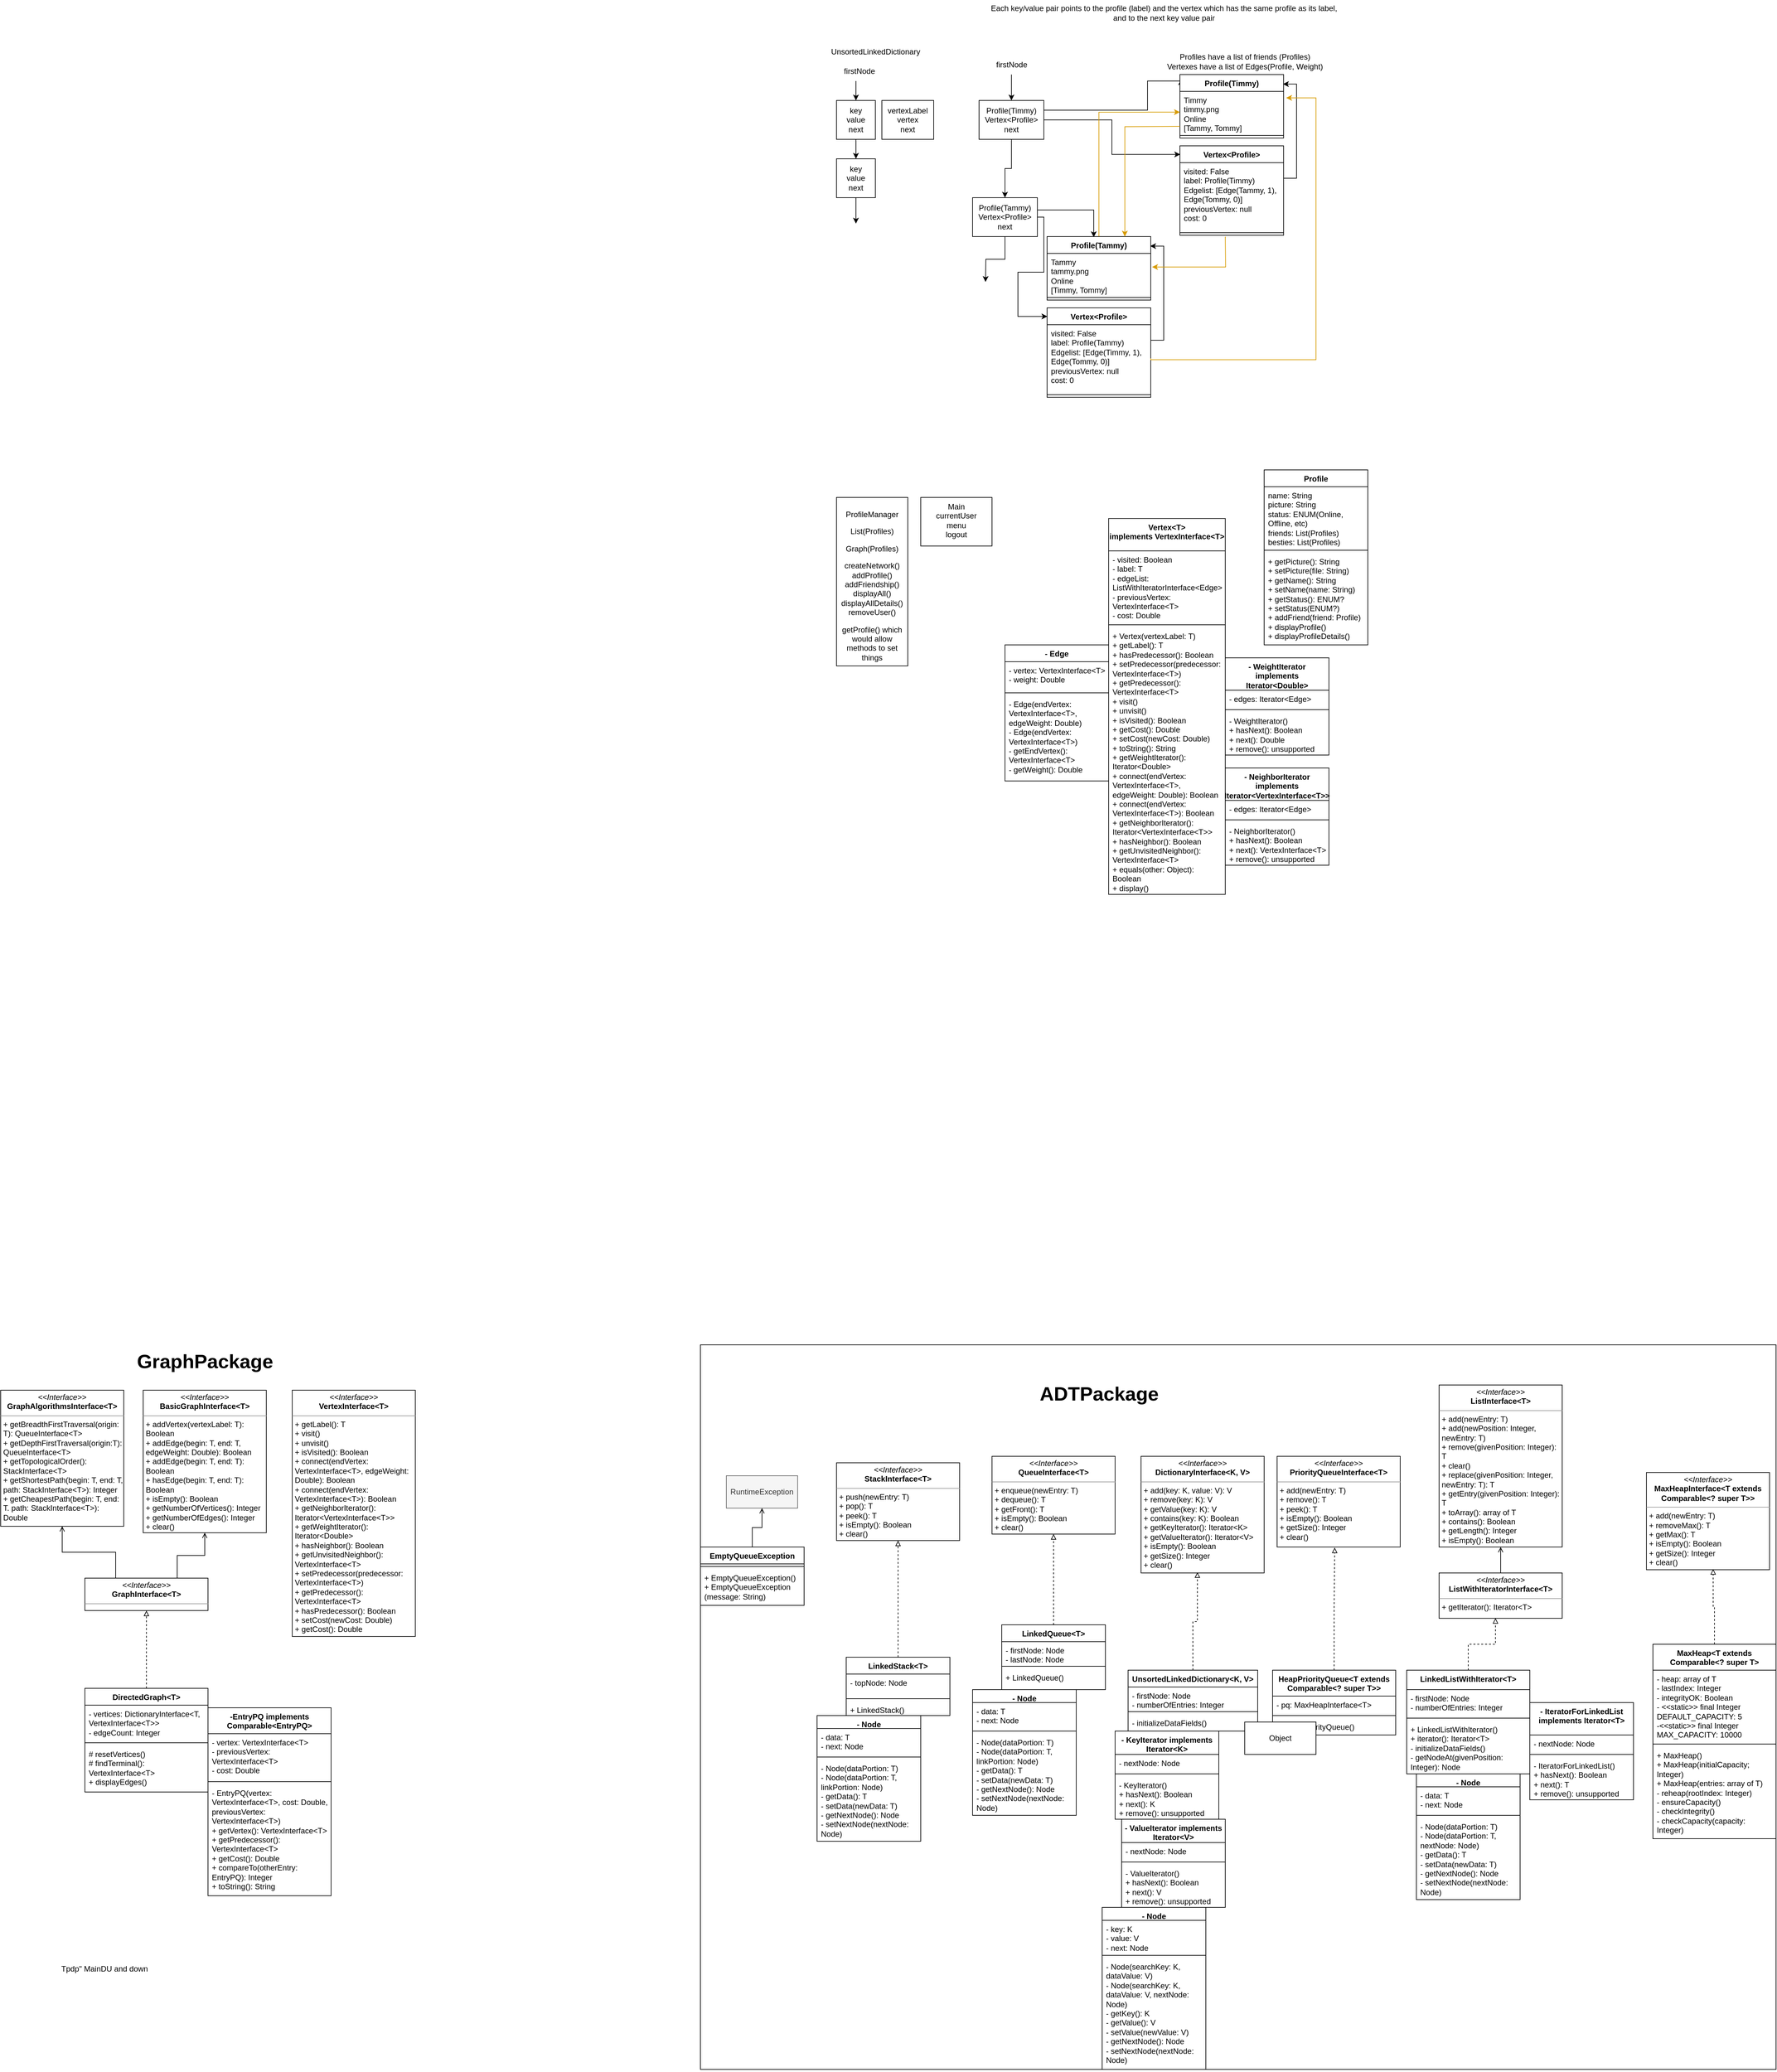 <mxfile version="21.6.8" type="device">
  <diagram name="Page-1" id="HYe1LKIJQzY3ldaQz6WX">
    <mxGraphModel dx="2815" dy="1504" grid="1" gridSize="10" guides="1" tooltips="1" connect="1" arrows="1" fold="1" page="1" pageScale="1" pageWidth="850" pageHeight="1100" math="0" shadow="0">
      <root>
        <mxCell id="0" />
        <mxCell id="1" parent="0" />
        <mxCell id="cooOkbSMlnfYZ13W8bEg-2" value="key&lt;br&gt;value&lt;br&gt;next" style="rounded=0;whiteSpace=wrap;html=1;" parent="1" vertex="1">
          <mxGeometry x="20" y="180" width="60" height="60" as="geometry" />
        </mxCell>
        <mxCell id="cooOkbSMlnfYZ13W8bEg-3" value="" style="endArrow=classic;html=1;rounded=0;entryX=0.5;entryY=0;entryDx=0;entryDy=0;" parent="1" target="cooOkbSMlnfYZ13W8bEg-2" edge="1">
          <mxGeometry width="50" height="50" relative="1" as="geometry">
            <mxPoint x="50" y="150" as="sourcePoint" />
            <mxPoint x="100" y="100" as="targetPoint" />
          </mxGeometry>
        </mxCell>
        <mxCell id="cooOkbSMlnfYZ13W8bEg-68" style="edgeStyle=orthogonalEdgeStyle;rounded=0;orthogonalLoop=1;jettySize=auto;html=1;exitX=0.5;exitY=1;exitDx=0;exitDy=0;" parent="1" source="cooOkbSMlnfYZ13W8bEg-5" edge="1">
          <mxGeometry relative="1" as="geometry">
            <mxPoint x="50" y="370" as="targetPoint" />
          </mxGeometry>
        </mxCell>
        <mxCell id="cooOkbSMlnfYZ13W8bEg-5" value="key&lt;br&gt;value&lt;br&gt;next" style="rounded=0;whiteSpace=wrap;html=1;" parent="1" vertex="1">
          <mxGeometry x="20" y="270" width="60" height="60" as="geometry" />
        </mxCell>
        <mxCell id="cooOkbSMlnfYZ13W8bEg-6" value="" style="endArrow=classic;html=1;rounded=0;entryX=0.5;entryY=0;entryDx=0;entryDy=0;" parent="1" target="cooOkbSMlnfYZ13W8bEg-5" edge="1">
          <mxGeometry width="50" height="50" relative="1" as="geometry">
            <mxPoint x="50" y="240" as="sourcePoint" />
            <mxPoint x="100" y="190" as="targetPoint" />
          </mxGeometry>
        </mxCell>
        <mxCell id="cooOkbSMlnfYZ13W8bEg-8" value="vertexLabel&lt;br&gt;vertex&lt;br&gt;next" style="rounded=0;whiteSpace=wrap;html=1;" parent="1" vertex="1">
          <mxGeometry x="90" y="180" width="80" height="60" as="geometry" />
        </mxCell>
        <mxCell id="cooOkbSMlnfYZ13W8bEg-9" value="Vertex&amp;lt;T&amp;gt;&lt;br&gt;implements VertexInterface&amp;lt;T&amp;gt;" style="swimlane;fontStyle=1;align=center;verticalAlign=top;childLayout=stackLayout;horizontal=1;startSize=50;horizontalStack=0;resizeParent=1;resizeParentMax=0;resizeLast=0;collapsible=1;marginBottom=0;whiteSpace=wrap;html=1;" parent="1" vertex="1">
          <mxGeometry x="440" y="825" width="180" height="580" as="geometry">
            <mxRectangle x="460" y="380" width="220" height="40" as="alternateBounds" />
          </mxGeometry>
        </mxCell>
        <mxCell id="cooOkbSMlnfYZ13W8bEg-10" value="- visited: Boolean&lt;br&gt;- label: T&lt;br&gt;- edgeList: ListWithIteratorInterface&amp;lt;Edge&amp;gt;&lt;br&gt;- previousVertex: VertexInterface&amp;lt;T&amp;gt;&lt;br&gt;- cost: Double" style="text;strokeColor=none;fillColor=none;align=left;verticalAlign=top;spacingLeft=4;spacingRight=4;overflow=hidden;rotatable=0;points=[[0,0.5],[1,0.5]];portConstraint=eastwest;whiteSpace=wrap;html=1;" parent="cooOkbSMlnfYZ13W8bEg-9" vertex="1">
          <mxGeometry y="50" width="180" height="110" as="geometry" />
        </mxCell>
        <mxCell id="cooOkbSMlnfYZ13W8bEg-11" value="" style="line;strokeWidth=1;fillColor=none;align=left;verticalAlign=middle;spacingTop=-1;spacingLeft=3;spacingRight=3;rotatable=0;labelPosition=right;points=[];portConstraint=eastwest;strokeColor=inherit;" parent="cooOkbSMlnfYZ13W8bEg-9" vertex="1">
          <mxGeometry y="160" width="180" height="8" as="geometry" />
        </mxCell>
        <mxCell id="cooOkbSMlnfYZ13W8bEg-12" value="+ Vertex(vertexLabel: T)&lt;br&gt;+ getLabel(): T&lt;br&gt;+ hasPredecessor(): Boolean&lt;br&gt;+ setPredecessor(predecessor: VertexInterface&amp;lt;T&amp;gt;)&lt;br style=&quot;border-color: var(--border-color);&quot;&gt;+ getPredecessor(): VertexInterface&amp;lt;T&amp;gt;&lt;br&gt;+ visit()&lt;br&gt;+ unvisit()&lt;br&gt;+ isVisited(): Boolean&lt;br&gt;+ getCost(): Double&lt;br style=&quot;border-color: var(--border-color);&quot;&gt;+ setCost(newCost: Double)&lt;br&gt;+ toString(): String&lt;br style=&quot;border-color: var(--border-color);&quot;&gt;+ getWeightIterator(): Iterator&amp;lt;Double&amp;gt;&lt;br&gt;+ connect(endVertex: VertexInterface&amp;lt;T&amp;gt;, edgeWeight: Double): Boolean&lt;br&gt;+ connect(endVertex: VertexInterface&amp;lt;T&amp;gt;): Boolean&lt;br&gt;+ getNeighborIterator(): Iterator&amp;lt;VertexInterface&amp;lt;T&amp;gt;&amp;gt;&lt;br&gt;+ hasNeighbor(): Boolean&lt;br&gt;+ getUnvisitedNeighbor(): VertexInterface&amp;lt;T&amp;gt;&lt;br&gt;+ equals(other: Object): Boolean&lt;br&gt;+ display()" style="text;strokeColor=none;fillColor=none;align=left;verticalAlign=top;spacingLeft=4;spacingRight=4;overflow=hidden;rotatable=0;points=[[0,0.5],[1,0.5]];portConstraint=eastwest;whiteSpace=wrap;html=1;" parent="cooOkbSMlnfYZ13W8bEg-9" vertex="1">
          <mxGeometry y="168" width="180" height="412" as="geometry" />
        </mxCell>
        <mxCell id="cooOkbSMlnfYZ13W8bEg-13" value="- Edge" style="swimlane;fontStyle=1;align=center;verticalAlign=top;childLayout=stackLayout;horizontal=1;startSize=26;horizontalStack=0;resizeParent=1;resizeParentMax=0;resizeLast=0;collapsible=1;marginBottom=0;whiteSpace=wrap;html=1;" parent="1" vertex="1">
          <mxGeometry x="280" y="1020" width="160" height="210" as="geometry" />
        </mxCell>
        <mxCell id="cooOkbSMlnfYZ13W8bEg-14" value="- vertex: VertexInterface&amp;lt;T&amp;gt;&lt;br&gt;- weight: Double" style="text;strokeColor=none;fillColor=none;align=left;verticalAlign=top;spacingLeft=4;spacingRight=4;overflow=hidden;rotatable=0;points=[[0,0.5],[1,0.5]];portConstraint=eastwest;whiteSpace=wrap;html=1;" parent="cooOkbSMlnfYZ13W8bEg-13" vertex="1">
          <mxGeometry y="26" width="160" height="44" as="geometry" />
        </mxCell>
        <mxCell id="cooOkbSMlnfYZ13W8bEg-15" value="" style="line;strokeWidth=1;fillColor=none;align=left;verticalAlign=middle;spacingTop=-1;spacingLeft=3;spacingRight=3;rotatable=0;labelPosition=right;points=[];portConstraint=eastwest;strokeColor=inherit;" parent="cooOkbSMlnfYZ13W8bEg-13" vertex="1">
          <mxGeometry y="70" width="160" height="8" as="geometry" />
        </mxCell>
        <mxCell id="cooOkbSMlnfYZ13W8bEg-16" value="- Edge(endVertex: VertexInterface&amp;lt;T&amp;gt;, edgeWeight: Double)&lt;br&gt;- Edge(endVertex: VertexInterface&amp;lt;T&amp;gt;)&lt;br style=&quot;border-color: var(--border-color);&quot;&gt;- getEndVertex(): VertexInterface&amp;lt;T&amp;gt;&lt;br&gt;- getWeight(): Double" style="text;strokeColor=none;fillColor=none;align=left;verticalAlign=top;spacingLeft=4;spacingRight=4;overflow=hidden;rotatable=0;points=[[0,0.5],[1,0.5]];portConstraint=eastwest;whiteSpace=wrap;html=1;" parent="cooOkbSMlnfYZ13W8bEg-13" vertex="1">
          <mxGeometry y="78" width="160" height="132" as="geometry" />
        </mxCell>
        <mxCell id="cooOkbSMlnfYZ13W8bEg-33" style="edgeStyle=orthogonalEdgeStyle;rounded=0;orthogonalLoop=1;jettySize=auto;html=1;exitX=1;exitY=0.25;exitDx=0;exitDy=0;entryX=0.012;entryY=0.074;entryDx=0;entryDy=0;entryPerimeter=0;" parent="1" source="cooOkbSMlnfYZ13W8bEg-17" target="cooOkbSMlnfYZ13W8bEg-18" edge="1">
          <mxGeometry relative="1" as="geometry">
            <Array as="points">
              <mxPoint x="500" y="195" />
              <mxPoint x="500" y="150" />
            </Array>
          </mxGeometry>
        </mxCell>
        <mxCell id="cooOkbSMlnfYZ13W8bEg-39" style="edgeStyle=orthogonalEdgeStyle;rounded=0;orthogonalLoop=1;jettySize=auto;html=1;exitX=1;exitY=0.5;exitDx=0;exitDy=0;entryX=0.003;entryY=0.096;entryDx=0;entryDy=0;entryPerimeter=0;" parent="1" source="cooOkbSMlnfYZ13W8bEg-17" target="cooOkbSMlnfYZ13W8bEg-35" edge="1">
          <mxGeometry relative="1" as="geometry" />
        </mxCell>
        <mxCell id="cooOkbSMlnfYZ13W8bEg-62" style="edgeStyle=orthogonalEdgeStyle;rounded=0;orthogonalLoop=1;jettySize=auto;html=1;exitX=0.5;exitY=1;exitDx=0;exitDy=0;" parent="1" source="cooOkbSMlnfYZ13W8bEg-17" target="cooOkbSMlnfYZ13W8bEg-47" edge="1">
          <mxGeometry relative="1" as="geometry" />
        </mxCell>
        <mxCell id="cooOkbSMlnfYZ13W8bEg-17" value="Profile(Timmy)&lt;br&gt;Vertex&amp;lt;Profile&amp;gt;&lt;br&gt;next" style="rounded=0;whiteSpace=wrap;html=1;" parent="1" vertex="1">
          <mxGeometry x="240" y="180" width="100" height="60" as="geometry" />
        </mxCell>
        <mxCell id="cooOkbSMlnfYZ13W8bEg-18" value="Profile(Timmy)" style="swimlane;fontStyle=1;align=center;verticalAlign=top;childLayout=stackLayout;horizontal=1;startSize=26;horizontalStack=0;resizeParent=1;resizeParentMax=0;resizeLast=0;collapsible=1;marginBottom=0;whiteSpace=wrap;html=1;" parent="1" vertex="1">
          <mxGeometry x="550" y="140" width="160" height="98" as="geometry" />
        </mxCell>
        <mxCell id="cooOkbSMlnfYZ13W8bEg-19" value="Timmy&lt;br&gt;timmy.png&lt;br&gt;Online&lt;br&gt;[Tammy, Tommy]" style="text;strokeColor=none;fillColor=none;align=left;verticalAlign=top;spacingLeft=4;spacingRight=4;overflow=hidden;rotatable=0;points=[[0,0.5],[1,0.5]];portConstraint=eastwest;whiteSpace=wrap;html=1;" parent="cooOkbSMlnfYZ13W8bEg-18" vertex="1">
          <mxGeometry y="26" width="160" height="64" as="geometry" />
        </mxCell>
        <mxCell id="cooOkbSMlnfYZ13W8bEg-20" value="" style="line;strokeWidth=1;fillColor=none;align=left;verticalAlign=middle;spacingTop=-1;spacingLeft=3;spacingRight=3;rotatable=0;labelPosition=right;points=[];portConstraint=eastwest;strokeColor=inherit;" parent="cooOkbSMlnfYZ13W8bEg-18" vertex="1">
          <mxGeometry y="90" width="160" height="8" as="geometry" />
        </mxCell>
        <mxCell id="cooOkbSMlnfYZ13W8bEg-22" value="&lt;p style=&quot;line-height: 120%;&quot;&gt;&lt;span style=&quot;background-color: initial;&quot;&gt;ProfileManager&lt;/span&gt;&lt;br&gt;&lt;/p&gt;&lt;p style=&quot;line-height: 120%;&quot;&gt;&lt;span style=&quot;background-color: initial;&quot;&gt;List(Profiles)&lt;/span&gt;&lt;/p&gt;&lt;p style=&quot;line-height: 120%;&quot;&gt;&lt;span style=&quot;background-color: initial;&quot;&gt;Graph(Profiles)&lt;/span&gt;&lt;/p&gt;&lt;p style=&quot;line-height: 120%;&quot;&gt;&lt;span style=&quot;background-color: initial;&quot;&gt;createNetwork()&lt;br&gt;&lt;/span&gt;&lt;span style=&quot;background-color: initial;&quot;&gt;addProfile()&lt;br&gt;&lt;/span&gt;&lt;span style=&quot;background-color: initial;&quot;&gt;addFriendship()&lt;br&gt;&lt;/span&gt;&lt;span style=&quot;background-color: initial;&quot;&gt;displayAll()&lt;br&gt;&lt;/span&gt;&lt;span style=&quot;background-color: initial;&quot;&gt;displayAllDetails()&lt;br&gt;&lt;/span&gt;&lt;span style=&quot;background-color: initial;&quot;&gt;removeUser()&lt;/span&gt;&lt;/p&gt;&lt;p style=&quot;line-height: 120%;&quot;&gt;getProfile() which would allow methods to set things&lt;/p&gt;" style="html=1;whiteSpace=wrap;align=center;verticalAlign=top;labelPosition=center;verticalLabelPosition=middle;" parent="1" vertex="1">
          <mxGeometry x="20" y="792.5" width="110" height="260" as="geometry" />
        </mxCell>
        <mxCell id="cooOkbSMlnfYZ13W8bEg-23" value="Main&lt;br&gt;currentUser&lt;br&gt;menu&lt;br&gt;logout" style="html=1;whiteSpace=wrap;align=center;verticalAlign=top;" parent="1" vertex="1">
          <mxGeometry x="150" y="792.5" width="110" height="75" as="geometry" />
        </mxCell>
        <mxCell id="cooOkbSMlnfYZ13W8bEg-24" value="- WeightIterator implements Iterator&amp;lt;Double&amp;gt;" style="swimlane;fontStyle=1;align=center;verticalAlign=top;childLayout=stackLayout;horizontal=1;startSize=50;horizontalStack=0;resizeParent=1;resizeParentMax=0;resizeLast=0;collapsible=1;marginBottom=0;whiteSpace=wrap;html=1;" parent="1" vertex="1">
          <mxGeometry x="620" y="1040" width="160" height="150" as="geometry" />
        </mxCell>
        <mxCell id="cooOkbSMlnfYZ13W8bEg-25" value="- edges: Iterator&amp;lt;Edge&amp;gt;" style="text;strokeColor=none;fillColor=none;align=left;verticalAlign=top;spacingLeft=4;spacingRight=4;overflow=hidden;rotatable=0;points=[[0,0.5],[1,0.5]];portConstraint=eastwest;whiteSpace=wrap;html=1;" parent="cooOkbSMlnfYZ13W8bEg-24" vertex="1">
          <mxGeometry y="50" width="160" height="26" as="geometry" />
        </mxCell>
        <mxCell id="cooOkbSMlnfYZ13W8bEg-26" value="" style="line;strokeWidth=1;fillColor=none;align=left;verticalAlign=middle;spacingTop=-1;spacingLeft=3;spacingRight=3;rotatable=0;labelPosition=right;points=[];portConstraint=eastwest;strokeColor=inherit;" parent="cooOkbSMlnfYZ13W8bEg-24" vertex="1">
          <mxGeometry y="76" width="160" height="8" as="geometry" />
        </mxCell>
        <mxCell id="cooOkbSMlnfYZ13W8bEg-27" value="- WeightIterator()&lt;br&gt;+ hasNext(): Boolean&lt;br&gt;+ next(): Double&lt;br&gt;+ remove(): unsupported" style="text;strokeColor=none;fillColor=none;align=left;verticalAlign=top;spacingLeft=4;spacingRight=4;overflow=hidden;rotatable=0;points=[[0,0.5],[1,0.5]];portConstraint=eastwest;whiteSpace=wrap;html=1;" parent="cooOkbSMlnfYZ13W8bEg-24" vertex="1">
          <mxGeometry y="84" width="160" height="66" as="geometry" />
        </mxCell>
        <mxCell id="cooOkbSMlnfYZ13W8bEg-28" value="- NeighborIterator implements Iterator&amp;lt;VertexInterface&amp;lt;T&amp;gt;&amp;gt;" style="swimlane;fontStyle=1;align=center;verticalAlign=top;childLayout=stackLayout;horizontal=1;startSize=50;horizontalStack=0;resizeParent=1;resizeParentMax=0;resizeLast=0;collapsible=1;marginBottom=0;whiteSpace=wrap;html=1;" parent="1" vertex="1">
          <mxGeometry x="620" y="1210" width="160" height="150" as="geometry" />
        </mxCell>
        <mxCell id="cooOkbSMlnfYZ13W8bEg-29" value="- edges: Iterator&amp;lt;Edge&amp;gt;" style="text;strokeColor=none;fillColor=none;align=left;verticalAlign=top;spacingLeft=4;spacingRight=4;overflow=hidden;rotatable=0;points=[[0,0.5],[1,0.5]];portConstraint=eastwest;whiteSpace=wrap;html=1;" parent="cooOkbSMlnfYZ13W8bEg-28" vertex="1">
          <mxGeometry y="50" width="160" height="26" as="geometry" />
        </mxCell>
        <mxCell id="cooOkbSMlnfYZ13W8bEg-30" value="" style="line;strokeWidth=1;fillColor=none;align=left;verticalAlign=middle;spacingTop=-1;spacingLeft=3;spacingRight=3;rotatable=0;labelPosition=right;points=[];portConstraint=eastwest;strokeColor=inherit;" parent="cooOkbSMlnfYZ13W8bEg-28" vertex="1">
          <mxGeometry y="76" width="160" height="8" as="geometry" />
        </mxCell>
        <mxCell id="cooOkbSMlnfYZ13W8bEg-31" value="- NeighborIterator()&lt;br&gt;+ hasNext(): Boolean&lt;br&gt;+ next(): VertexInterface&amp;lt;T&amp;gt;&lt;br&gt;+ remove(): unsupported" style="text;strokeColor=none;fillColor=none;align=left;verticalAlign=top;spacingLeft=4;spacingRight=4;overflow=hidden;rotatable=0;points=[[0,0.5],[1,0.5]];portConstraint=eastwest;whiteSpace=wrap;html=1;" parent="cooOkbSMlnfYZ13W8bEg-28" vertex="1">
          <mxGeometry y="84" width="160" height="66" as="geometry" />
        </mxCell>
        <mxCell id="cooOkbSMlnfYZ13W8bEg-35" value="Vertex&amp;lt;Profile&amp;gt;" style="swimlane;fontStyle=1;align=center;verticalAlign=top;childLayout=stackLayout;horizontal=1;startSize=26;horizontalStack=0;resizeParent=1;resizeParentMax=0;resizeLast=0;collapsible=1;marginBottom=0;whiteSpace=wrap;html=1;" parent="1" vertex="1">
          <mxGeometry x="550" y="250" width="160" height="138" as="geometry" />
        </mxCell>
        <mxCell id="cooOkbSMlnfYZ13W8bEg-36" value="visited: False&lt;br&gt;label: Profile(Timmy)&lt;br&gt;Edgelist: [Edge(Tammy, 1), Edge(Tommy, 0)]&lt;br&gt;previousVertex: null&lt;br&gt;cost: 0" style="text;strokeColor=none;fillColor=none;align=left;verticalAlign=top;spacingLeft=4;spacingRight=4;overflow=hidden;rotatable=0;points=[[0,0.5],[1,0.5]];portConstraint=eastwest;whiteSpace=wrap;html=1;" parent="cooOkbSMlnfYZ13W8bEg-35" vertex="1">
          <mxGeometry y="26" width="160" height="104" as="geometry" />
        </mxCell>
        <mxCell id="cooOkbSMlnfYZ13W8bEg-37" value="" style="line;strokeWidth=1;fillColor=none;align=left;verticalAlign=middle;spacingTop=-1;spacingLeft=3;spacingRight=3;rotatable=0;labelPosition=right;points=[];portConstraint=eastwest;strokeColor=inherit;" parent="cooOkbSMlnfYZ13W8bEg-35" vertex="1">
          <mxGeometry y="130" width="160" height="8" as="geometry" />
        </mxCell>
        <mxCell id="cooOkbSMlnfYZ13W8bEg-40" style="edgeStyle=orthogonalEdgeStyle;rounded=0;orthogonalLoop=1;jettySize=auto;html=1;exitX=1;exitY=0.5;exitDx=0;exitDy=0;entryX=0.994;entryY=0.15;entryDx=0;entryDy=0;entryPerimeter=0;" parent="1" source="cooOkbSMlnfYZ13W8bEg-36" target="cooOkbSMlnfYZ13W8bEg-18" edge="1">
          <mxGeometry relative="1" as="geometry">
            <Array as="points">
              <mxPoint x="710" y="300" />
              <mxPoint x="730" y="300" />
              <mxPoint x="730" y="155" />
            </Array>
          </mxGeometry>
        </mxCell>
        <mxCell id="cooOkbSMlnfYZ13W8bEg-41" value="Profile" style="swimlane;fontStyle=1;align=center;verticalAlign=top;childLayout=stackLayout;horizontal=1;startSize=26;horizontalStack=0;resizeParent=1;resizeParentMax=0;resizeLast=0;collapsible=1;marginBottom=0;whiteSpace=wrap;html=1;" parent="1" vertex="1">
          <mxGeometry x="680" y="750" width="160" height="270" as="geometry" />
        </mxCell>
        <mxCell id="cooOkbSMlnfYZ13W8bEg-42" value="name: String&lt;br&gt;picture: String&lt;br&gt;status: ENUM(Online, Offline, etc)&lt;br&gt;friends: List(Profiles)&lt;br&gt;besties: List(Profiles)" style="text;strokeColor=none;fillColor=none;align=left;verticalAlign=top;spacingLeft=4;spacingRight=4;overflow=hidden;rotatable=0;points=[[0,0.5],[1,0.5]];portConstraint=eastwest;whiteSpace=wrap;html=1;" parent="cooOkbSMlnfYZ13W8bEg-41" vertex="1">
          <mxGeometry y="26" width="160" height="94" as="geometry" />
        </mxCell>
        <mxCell id="cooOkbSMlnfYZ13W8bEg-43" value="" style="line;strokeWidth=1;fillColor=none;align=left;verticalAlign=middle;spacingTop=-1;spacingLeft=3;spacingRight=3;rotatable=0;labelPosition=right;points=[];portConstraint=eastwest;strokeColor=inherit;" parent="cooOkbSMlnfYZ13W8bEg-41" vertex="1">
          <mxGeometry y="120" width="160" height="8" as="geometry" />
        </mxCell>
        <mxCell id="cooOkbSMlnfYZ13W8bEg-44" value="+ getPicture(): String&lt;br&gt;+ setPicture(file: String)&lt;br&gt;+ getName(): String&lt;br&gt;+ setName(name: String)&lt;br&gt;+ getStatus(): ENUM?&lt;br&gt;+ setStatus(ENUM?)&lt;br&gt;+ addFriend(friend: Profile)&lt;br&gt;+ displayProfile()&lt;br&gt;+ displayProfileDetails()" style="text;strokeColor=none;fillColor=none;align=left;verticalAlign=top;spacingLeft=4;spacingRight=4;overflow=hidden;rotatable=0;points=[[0,0.5],[1,0.5]];portConstraint=eastwest;whiteSpace=wrap;html=1;" parent="cooOkbSMlnfYZ13W8bEg-41" vertex="1">
          <mxGeometry y="128" width="160" height="142" as="geometry" />
        </mxCell>
        <mxCell id="cooOkbSMlnfYZ13W8bEg-46" style="edgeStyle=orthogonalEdgeStyle;rounded=0;orthogonalLoop=1;jettySize=auto;html=1;exitX=1;exitY=0.5;exitDx=0;exitDy=0;entryX=0.003;entryY=0.096;entryDx=0;entryDy=0;entryPerimeter=0;" parent="1" source="cooOkbSMlnfYZ13W8bEg-47" target="cooOkbSMlnfYZ13W8bEg-51" edge="1">
          <mxGeometry relative="1" as="geometry">
            <Array as="points">
              <mxPoint x="340" y="360" />
              <mxPoint x="340" y="445" />
              <mxPoint x="300" y="445" />
              <mxPoint x="300" y="513" />
            </Array>
          </mxGeometry>
        </mxCell>
        <mxCell id="cooOkbSMlnfYZ13W8bEg-55" style="edgeStyle=orthogonalEdgeStyle;rounded=0;orthogonalLoop=1;jettySize=auto;html=1;exitX=1;exitY=0.25;exitDx=0;exitDy=0;entryX=0.45;entryY=-0.031;entryDx=0;entryDy=0;entryPerimeter=0;" parent="1" edge="1">
          <mxGeometry relative="1" as="geometry">
            <mxPoint x="330" y="349" as="sourcePoint" />
            <mxPoint x="417" y="390.962" as="targetPoint" />
            <Array as="points">
              <mxPoint x="417" y="349" />
            </Array>
          </mxGeometry>
        </mxCell>
        <mxCell id="cooOkbSMlnfYZ13W8bEg-63" style="edgeStyle=orthogonalEdgeStyle;rounded=0;orthogonalLoop=1;jettySize=auto;html=1;exitX=0.5;exitY=1;exitDx=0;exitDy=0;" parent="1" source="cooOkbSMlnfYZ13W8bEg-47" edge="1">
          <mxGeometry relative="1" as="geometry">
            <mxPoint x="250" y="460" as="targetPoint" />
          </mxGeometry>
        </mxCell>
        <mxCell id="cooOkbSMlnfYZ13W8bEg-47" value="Profile(Tammy)&lt;br&gt;Vertex&amp;lt;Profile&amp;gt;&lt;br&gt;next" style="rounded=0;whiteSpace=wrap;html=1;" parent="1" vertex="1">
          <mxGeometry x="230" y="330" width="100" height="60" as="geometry" />
        </mxCell>
        <mxCell id="cooOkbSMlnfYZ13W8bEg-60" style="edgeStyle=orthogonalEdgeStyle;rounded=0;orthogonalLoop=1;jettySize=auto;html=1;exitX=0.5;exitY=0;exitDx=0;exitDy=0;entryX=0;entryY=0.5;entryDx=0;entryDy=0;fillColor=#ffe6cc;strokeColor=#d79b00;" parent="1" source="cooOkbSMlnfYZ13W8bEg-48" target="cooOkbSMlnfYZ13W8bEg-19" edge="1">
          <mxGeometry relative="1" as="geometry" />
        </mxCell>
        <mxCell id="cooOkbSMlnfYZ13W8bEg-48" value="Profile(Tammy)" style="swimlane;fontStyle=1;align=center;verticalAlign=top;childLayout=stackLayout;horizontal=1;startSize=26;horizontalStack=0;resizeParent=1;resizeParentMax=0;resizeLast=0;collapsible=1;marginBottom=0;whiteSpace=wrap;html=1;" parent="1" vertex="1">
          <mxGeometry x="345" y="390" width="160" height="98" as="geometry" />
        </mxCell>
        <mxCell id="cooOkbSMlnfYZ13W8bEg-49" value="Tammy&lt;br&gt;tammy.png&lt;br&gt;Online&lt;br&gt;[Timmy, Tommy]" style="text;strokeColor=none;fillColor=none;align=left;verticalAlign=top;spacingLeft=4;spacingRight=4;overflow=hidden;rotatable=0;points=[[0,0.5],[1,0.5]];portConstraint=eastwest;whiteSpace=wrap;html=1;" parent="cooOkbSMlnfYZ13W8bEg-48" vertex="1">
          <mxGeometry y="26" width="160" height="64" as="geometry" />
        </mxCell>
        <mxCell id="cooOkbSMlnfYZ13W8bEg-50" value="" style="line;strokeWidth=1;fillColor=none;align=left;verticalAlign=middle;spacingTop=-1;spacingLeft=3;spacingRight=3;rotatable=0;labelPosition=right;points=[];portConstraint=eastwest;strokeColor=inherit;" parent="cooOkbSMlnfYZ13W8bEg-48" vertex="1">
          <mxGeometry y="90" width="160" height="8" as="geometry" />
        </mxCell>
        <mxCell id="cooOkbSMlnfYZ13W8bEg-51" value="Vertex&amp;lt;Profile&amp;gt;" style="swimlane;fontStyle=1;align=center;verticalAlign=top;childLayout=stackLayout;horizontal=1;startSize=26;horizontalStack=0;resizeParent=1;resizeParentMax=0;resizeLast=0;collapsible=1;marginBottom=0;whiteSpace=wrap;html=1;" parent="1" vertex="1">
          <mxGeometry x="345" y="500" width="160" height="138" as="geometry" />
        </mxCell>
        <mxCell id="cooOkbSMlnfYZ13W8bEg-52" value="visited: False&lt;br&gt;label: Profile(Tammy)&lt;br&gt;Edgelist: [Edge(Timmy, 1), Edge(Tommy, 0)]&lt;br&gt;previousVertex: null&lt;br&gt;cost: 0" style="text;strokeColor=none;fillColor=none;align=left;verticalAlign=top;spacingLeft=4;spacingRight=4;overflow=hidden;rotatable=0;points=[[0,0.5],[1,0.5]];portConstraint=eastwest;whiteSpace=wrap;html=1;" parent="cooOkbSMlnfYZ13W8bEg-51" vertex="1">
          <mxGeometry y="26" width="160" height="104" as="geometry" />
        </mxCell>
        <mxCell id="cooOkbSMlnfYZ13W8bEg-53" value="" style="line;strokeWidth=1;fillColor=none;align=left;verticalAlign=middle;spacingTop=-1;spacingLeft=3;spacingRight=3;rotatable=0;labelPosition=right;points=[];portConstraint=eastwest;strokeColor=inherit;" parent="cooOkbSMlnfYZ13W8bEg-51" vertex="1">
          <mxGeometry y="130" width="160" height="8" as="geometry" />
        </mxCell>
        <mxCell id="cooOkbSMlnfYZ13W8bEg-54" style="edgeStyle=orthogonalEdgeStyle;rounded=0;orthogonalLoop=1;jettySize=auto;html=1;exitX=1;exitY=0.5;exitDx=0;exitDy=0;entryX=0.994;entryY=0.15;entryDx=0;entryDy=0;entryPerimeter=0;" parent="1" source="cooOkbSMlnfYZ13W8bEg-52" target="cooOkbSMlnfYZ13W8bEg-48" edge="1">
          <mxGeometry relative="1" as="geometry">
            <Array as="points">
              <mxPoint x="505" y="550" />
              <mxPoint x="525" y="550" />
              <mxPoint x="525" y="405" />
            </Array>
          </mxGeometry>
        </mxCell>
        <mxCell id="cooOkbSMlnfYZ13W8bEg-58" style="edgeStyle=orthogonalEdgeStyle;rounded=0;orthogonalLoop=1;jettySize=auto;html=1;exitX=0;exitY=0.5;exitDx=0;exitDy=0;entryX=1.013;entryY=0.328;entryDx=0;entryDy=0;entryPerimeter=0;fillColor=#ffe6cc;strokeColor=#d79b00;" parent="1" target="cooOkbSMlnfYZ13W8bEg-49" edge="1">
          <mxGeometry relative="1" as="geometry">
            <mxPoint x="620" y="390" as="sourcePoint" />
            <mxPoint x="558.04" y="452" as="targetPoint" />
          </mxGeometry>
        </mxCell>
        <mxCell id="cooOkbSMlnfYZ13W8bEg-59" style="edgeStyle=orthogonalEdgeStyle;rounded=0;orthogonalLoop=1;jettySize=auto;html=1;exitX=1;exitY=0.5;exitDx=0;exitDy=0;entryX=1.025;entryY=0.156;entryDx=0;entryDy=0;entryPerimeter=0;fillColor=#ffe6cc;strokeColor=#d79b00;" parent="1" source="cooOkbSMlnfYZ13W8bEg-52" target="cooOkbSMlnfYZ13W8bEg-19" edge="1">
          <mxGeometry relative="1" as="geometry">
            <Array as="points">
              <mxPoint x="505" y="580" />
              <mxPoint x="760" y="580" />
              <mxPoint x="760" y="176" />
            </Array>
          </mxGeometry>
        </mxCell>
        <mxCell id="cooOkbSMlnfYZ13W8bEg-61" style="edgeStyle=orthogonalEdgeStyle;rounded=0;orthogonalLoop=1;jettySize=auto;html=1;exitX=0;exitY=0.5;exitDx=0;exitDy=0;fillColor=#ffe6cc;strokeColor=#d79b00;entryX=0.75;entryY=0;entryDx=0;entryDy=0;" parent="1" target="cooOkbSMlnfYZ13W8bEg-48" edge="1">
          <mxGeometry relative="1" as="geometry">
            <mxPoint x="550" y="220" as="sourcePoint" />
            <mxPoint x="463" y="320" as="targetPoint" />
          </mxGeometry>
        </mxCell>
        <mxCell id="cooOkbSMlnfYZ13W8bEg-65" value="Each key/value pair points to the profile (label) and the vertex which has the same profile as its label,&lt;br&gt;and to the next key value pair" style="text;html=1;align=center;verticalAlign=middle;resizable=0;points=[];autosize=1;strokeColor=none;fillColor=none;" parent="1" vertex="1">
          <mxGeometry x="245" y="25" width="560" height="40" as="geometry" />
        </mxCell>
        <mxCell id="cooOkbSMlnfYZ13W8bEg-66" value="firstNode" style="text;html=1;align=center;verticalAlign=middle;resizable=0;points=[];autosize=1;strokeColor=none;fillColor=none;" parent="1" vertex="1">
          <mxGeometry x="20" y="120" width="70" height="30" as="geometry" />
        </mxCell>
        <mxCell id="cooOkbSMlnfYZ13W8bEg-67" value="UnsortedLinkedDictionary" style="text;html=1;align=center;verticalAlign=middle;resizable=0;points=[];autosize=1;strokeColor=none;fillColor=none;" parent="1" vertex="1">
          <mxGeometry y="90" width="160" height="30" as="geometry" />
        </mxCell>
        <mxCell id="cooOkbSMlnfYZ13W8bEg-70" value="" style="edgeStyle=orthogonalEdgeStyle;rounded=0;orthogonalLoop=1;jettySize=auto;html=1;" parent="1" source="cooOkbSMlnfYZ13W8bEg-69" target="cooOkbSMlnfYZ13W8bEg-17" edge="1">
          <mxGeometry relative="1" as="geometry" />
        </mxCell>
        <mxCell id="cooOkbSMlnfYZ13W8bEg-69" value="firstNode" style="text;html=1;align=center;verticalAlign=middle;resizable=0;points=[];autosize=1;strokeColor=none;fillColor=none;" parent="1" vertex="1">
          <mxGeometry x="255" y="110" width="70" height="30" as="geometry" />
        </mxCell>
        <mxCell id="cooOkbSMlnfYZ13W8bEg-71" value="Profiles have a list of friends (Profiles)&lt;br&gt;Vertexes have a list of Edges(Profile, Weight)" style="text;html=1;align=center;verticalAlign=middle;resizable=0;points=[];autosize=1;strokeColor=none;fillColor=none;" parent="1" vertex="1">
          <mxGeometry x="520" y="100" width="260" height="40" as="geometry" />
        </mxCell>
        <mxCell id="9jJaJCgMxhwfUNVwo0DU-75" value="" style="group;fillColor=default;labelBorderColor=default;labelBackgroundColor=none;strokeColor=default;" vertex="1" connectable="0" parent="1">
          <mxGeometry x="-190" y="2100" width="1660" height="1118" as="geometry" />
        </mxCell>
        <mxCell id="9jJaJCgMxhwfUNVwo0DU-1" value="ADTPackage" style="text;html=1;align=center;verticalAlign=middle;resizable=0;points=[];autosize=1;strokeColor=none;fillColor=none;fontSize=30;fontStyle=1" vertex="1" parent="9jJaJCgMxhwfUNVwo0DU-75">
          <mxGeometry x="510" y="50" width="210" height="50" as="geometry" />
        </mxCell>
        <mxCell id="9jJaJCgMxhwfUNVwo0DU-2" value="&lt;p style=&quot;margin:0px;margin-top:4px;text-align:center;&quot;&gt;&lt;i&gt;&amp;lt;&amp;lt;Interface&amp;gt;&amp;gt;&lt;/i&gt;&lt;br&gt;&lt;b&gt;DictionaryInterface&amp;lt;K, V&amp;gt;&lt;/b&gt;&lt;/p&gt;&lt;hr size=&quot;1&quot;&gt;&lt;p style=&quot;margin:0px;margin-left:4px;&quot;&gt;+ add(key: K, value: V): V&lt;/p&gt;&lt;p style=&quot;margin:0px;margin-left:4px;&quot;&gt;+ remove(key: K): V&lt;/p&gt;&lt;p style=&quot;margin:0px;margin-left:4px;&quot;&gt;+ getValue(key: K): V&lt;/p&gt;&lt;p style=&quot;margin:0px;margin-left:4px;&quot;&gt;+ contains(key: K): Boolean&lt;/p&gt;&lt;p style=&quot;margin:0px;margin-left:4px;&quot;&gt;+ getKeyIterator(): Iterator&amp;lt;K&amp;gt;&lt;/p&gt;&lt;p style=&quot;margin:0px;margin-left:4px;&quot;&gt;+ getValueIterator(): Iterator&amp;lt;V&amp;gt;&lt;/p&gt;&lt;p style=&quot;margin:0px;margin-left:4px;&quot;&gt;+ isEmpty(): Boolean&lt;/p&gt;&lt;p style=&quot;margin:0px;margin-left:4px;&quot;&gt;+ getSize(): Integer&lt;/p&gt;&lt;p style=&quot;margin:0px;margin-left:4px;&quot;&gt;+ clear()&lt;/p&gt;" style="verticalAlign=top;align=left;overflow=fill;fontSize=12;fontFamily=Helvetica;html=1;whiteSpace=wrap;" vertex="1" parent="9jJaJCgMxhwfUNVwo0DU-75">
          <mxGeometry x="680" y="172" width="190" height="180" as="geometry" />
        </mxCell>
        <mxCell id="9jJaJCgMxhwfUNVwo0DU-3" value="EmptyQueueException" style="swimlane;fontStyle=1;align=center;verticalAlign=top;childLayout=stackLayout;horizontal=1;startSize=26;horizontalStack=0;resizeParent=1;resizeParentMax=0;resizeLast=0;collapsible=1;marginBottom=0;whiteSpace=wrap;html=1;" vertex="1" parent="9jJaJCgMxhwfUNVwo0DU-75">
          <mxGeometry y="312" width="160" height="90" as="geometry" />
        </mxCell>
        <mxCell id="9jJaJCgMxhwfUNVwo0DU-5" value="" style="line;strokeWidth=1;fillColor=none;align=left;verticalAlign=middle;spacingTop=-1;spacingLeft=3;spacingRight=3;rotatable=0;labelPosition=right;points=[];portConstraint=eastwest;strokeColor=inherit;" vertex="1" parent="9jJaJCgMxhwfUNVwo0DU-3">
          <mxGeometry y="26" width="160" height="8" as="geometry" />
        </mxCell>
        <mxCell id="9jJaJCgMxhwfUNVwo0DU-6" value="+ EmptyQueueException()&lt;br&gt;+ EmptyQueueException&lt;br&gt;(message: String)" style="text;strokeColor=none;fillColor=none;align=left;verticalAlign=top;spacingLeft=4;spacingRight=4;overflow=hidden;rotatable=0;points=[[0,0.5],[1,0.5]];portConstraint=eastwest;whiteSpace=wrap;html=1;" vertex="1" parent="9jJaJCgMxhwfUNVwo0DU-3">
          <mxGeometry y="34" width="160" height="56" as="geometry" />
        </mxCell>
        <mxCell id="9jJaJCgMxhwfUNVwo0DU-7" value="HeapPriorityQueue&amp;lt;T extends Comparable&amp;lt;? super T&amp;gt;&amp;gt;" style="swimlane;fontStyle=1;align=center;verticalAlign=top;childLayout=stackLayout;horizontal=1;startSize=40;horizontalStack=0;resizeParent=1;resizeParentMax=0;resizeLast=0;collapsible=1;marginBottom=0;whiteSpace=wrap;html=1;" vertex="1" parent="9jJaJCgMxhwfUNVwo0DU-75">
          <mxGeometry x="883" y="502" width="190" height="100" as="geometry" />
        </mxCell>
        <mxCell id="9jJaJCgMxhwfUNVwo0DU-8" value="- pq: MaxHeapInterface&amp;lt;T&amp;gt;" style="text;strokeColor=none;fillColor=none;align=left;verticalAlign=top;spacingLeft=4;spacingRight=4;overflow=hidden;rotatable=0;points=[[0,0.5],[1,0.5]];portConstraint=eastwest;whiteSpace=wrap;html=1;" vertex="1" parent="9jJaJCgMxhwfUNVwo0DU-7">
          <mxGeometry y="40" width="190" height="26" as="geometry" />
        </mxCell>
        <mxCell id="9jJaJCgMxhwfUNVwo0DU-9" value="" style="line;strokeWidth=1;fillColor=none;align=left;verticalAlign=middle;spacingTop=-1;spacingLeft=3;spacingRight=3;rotatable=0;labelPosition=right;points=[];portConstraint=eastwest;strokeColor=inherit;" vertex="1" parent="9jJaJCgMxhwfUNVwo0DU-7">
          <mxGeometry y="66" width="190" height="8" as="geometry" />
        </mxCell>
        <mxCell id="9jJaJCgMxhwfUNVwo0DU-10" value="+ HeapPriorityQueue()" style="text;strokeColor=none;fillColor=none;align=left;verticalAlign=top;spacingLeft=4;spacingRight=4;overflow=hidden;rotatable=0;points=[[0,0.5],[1,0.5]];portConstraint=eastwest;whiteSpace=wrap;html=1;" vertex="1" parent="9jJaJCgMxhwfUNVwo0DU-7">
          <mxGeometry y="74" width="190" height="26" as="geometry" />
        </mxCell>
        <mxCell id="9jJaJCgMxhwfUNVwo0DU-11" value="&lt;p style=&quot;margin:0px;margin-top:4px;text-align:center;&quot;&gt;&lt;i&gt;&amp;lt;&amp;lt;Interface&amp;gt;&amp;gt;&lt;/i&gt;&lt;br&gt;&lt;b&gt;PriorityQueueInterface&amp;lt;T&amp;gt;&lt;/b&gt;&lt;/p&gt;&lt;hr size=&quot;1&quot;&gt;&lt;p style=&quot;margin:0px;margin-left:4px;&quot;&gt;+ add(newEntry: T)&lt;/p&gt;&lt;p style=&quot;margin:0px;margin-left:4px;&quot;&gt;+ remove(): T&lt;/p&gt;&lt;p style=&quot;margin:0px;margin-left:4px;&quot;&gt;+ peek(): T&lt;/p&gt;&lt;p style=&quot;margin:0px;margin-left:4px;&quot;&gt;+ isEmpty(): Boolean&lt;/p&gt;&lt;p style=&quot;margin:0px;margin-left:4px;&quot;&gt;+ getSize(): Integer&lt;/p&gt;&lt;p style=&quot;margin:0px;margin-left:4px;&quot;&gt;+ clear()&lt;/p&gt;" style="verticalAlign=top;align=left;overflow=fill;fontSize=12;fontFamily=Helvetica;html=1;whiteSpace=wrap;" vertex="1" parent="9jJaJCgMxhwfUNVwo0DU-75">
          <mxGeometry x="890" y="172" width="190" height="140" as="geometry" />
        </mxCell>
        <mxCell id="9jJaJCgMxhwfUNVwo0DU-12" style="edgeStyle=orthogonalEdgeStyle;rounded=0;orthogonalLoop=1;jettySize=auto;html=1;exitX=0.5;exitY=0;exitDx=0;exitDy=0;entryX=0.468;entryY=1.006;entryDx=0;entryDy=0;entryPerimeter=0;dashed=1;endArrow=block;endFill=0;" edge="1" parent="9jJaJCgMxhwfUNVwo0DU-75" source="9jJaJCgMxhwfUNVwo0DU-7" target="9jJaJCgMxhwfUNVwo0DU-11">
          <mxGeometry relative="1" as="geometry" />
        </mxCell>
        <mxCell id="9jJaJCgMxhwfUNVwo0DU-13" value="&lt;p style=&quot;margin:0px;margin-top:4px;text-align:center;&quot;&gt;&lt;i&gt;&amp;lt;&amp;lt;Interface&amp;gt;&amp;gt;&lt;/i&gt;&lt;br&gt;&lt;b&gt;ListWithIteratorInterface&amp;lt;T&amp;gt;&lt;/b&gt;&lt;/p&gt;&lt;hr size=&quot;1&quot;&gt;&lt;p style=&quot;margin:0px;margin-left:4px;&quot;&gt;+ getIterator(): Iterator&amp;lt;T&amp;gt;&lt;/p&gt;" style="verticalAlign=top;align=left;overflow=fill;fontSize=12;fontFamily=Helvetica;html=1;whiteSpace=wrap;" vertex="1" parent="9jJaJCgMxhwfUNVwo0DU-75">
          <mxGeometry x="1140" y="352" width="190" height="70" as="geometry" />
        </mxCell>
        <mxCell id="9jJaJCgMxhwfUNVwo0DU-18" style="edgeStyle=orthogonalEdgeStyle;rounded=0;orthogonalLoop=1;jettySize=auto;html=1;exitX=0.5;exitY=0;exitDx=0;exitDy=0;entryX=0.458;entryY=0.994;entryDx=0;entryDy=0;entryPerimeter=0;dashed=1;endArrow=block;endFill=0;" edge="1" parent="9jJaJCgMxhwfUNVwo0DU-75" source="9jJaJCgMxhwfUNVwo0DU-14" target="9jJaJCgMxhwfUNVwo0DU-13">
          <mxGeometry relative="1" as="geometry" />
        </mxCell>
        <mxCell id="9jJaJCgMxhwfUNVwo0DU-14" value="LinkedListWithIterator&amp;lt;T&amp;gt;" style="swimlane;fontStyle=1;align=center;verticalAlign=top;childLayout=stackLayout;horizontal=1;startSize=30;horizontalStack=0;resizeParent=1;resizeParentMax=0;resizeLast=0;collapsible=1;marginBottom=0;whiteSpace=wrap;html=1;" vertex="1" parent="9jJaJCgMxhwfUNVwo0DU-75">
          <mxGeometry x="1090" y="502" width="190" height="160" as="geometry" />
        </mxCell>
        <mxCell id="9jJaJCgMxhwfUNVwo0DU-15" value="- firstNode: Node&lt;br&gt;- numberOfEntries: Integer" style="text;strokeColor=none;fillColor=none;align=left;verticalAlign=top;spacingLeft=4;spacingRight=4;overflow=hidden;rotatable=0;points=[[0,0.5],[1,0.5]];portConstraint=eastwest;whiteSpace=wrap;html=1;" vertex="1" parent="9jJaJCgMxhwfUNVwo0DU-14">
          <mxGeometry y="30" width="190" height="40" as="geometry" />
        </mxCell>
        <mxCell id="9jJaJCgMxhwfUNVwo0DU-16" value="" style="line;strokeWidth=1;fillColor=none;align=left;verticalAlign=middle;spacingTop=-1;spacingLeft=3;spacingRight=3;rotatable=0;labelPosition=right;points=[];portConstraint=eastwest;strokeColor=inherit;" vertex="1" parent="9jJaJCgMxhwfUNVwo0DU-14">
          <mxGeometry y="70" width="190" height="8" as="geometry" />
        </mxCell>
        <mxCell id="9jJaJCgMxhwfUNVwo0DU-17" value="+ LinkedListWithIterator()&lt;br&gt;+ iterator(): Iterator&amp;lt;T&amp;gt;&lt;br&gt;- initializeDataFields()&lt;br&gt;- getNodeAt(givenPosition: Integer): Node" style="text;strokeColor=none;fillColor=none;align=left;verticalAlign=top;spacingLeft=4;spacingRight=4;overflow=hidden;rotatable=0;points=[[0,0.5],[1,0.5]];portConstraint=eastwest;whiteSpace=wrap;html=1;" vertex="1" parent="9jJaJCgMxhwfUNVwo0DU-14">
          <mxGeometry y="78" width="190" height="82" as="geometry" />
        </mxCell>
        <mxCell id="9jJaJCgMxhwfUNVwo0DU-19" value="- IteratorForLinkedList implements Iterator&amp;lt;T&amp;gt;" style="swimlane;fontStyle=1;align=center;verticalAlign=top;childLayout=stackLayout;horizontal=1;startSize=50;horizontalStack=0;resizeParent=1;resizeParentMax=0;resizeLast=0;collapsible=1;marginBottom=0;whiteSpace=wrap;html=1;" vertex="1" parent="9jJaJCgMxhwfUNVwo0DU-75">
          <mxGeometry x="1280" y="552" width="160" height="150" as="geometry" />
        </mxCell>
        <mxCell id="9jJaJCgMxhwfUNVwo0DU-20" value="- nextNode: Node" style="text;strokeColor=none;fillColor=none;align=left;verticalAlign=top;spacingLeft=4;spacingRight=4;overflow=hidden;rotatable=0;points=[[0,0.5],[1,0.5]];portConstraint=eastwest;whiteSpace=wrap;html=1;" vertex="1" parent="9jJaJCgMxhwfUNVwo0DU-19">
          <mxGeometry y="50" width="160" height="26" as="geometry" />
        </mxCell>
        <mxCell id="9jJaJCgMxhwfUNVwo0DU-21" value="" style="line;strokeWidth=1;fillColor=none;align=left;verticalAlign=middle;spacingTop=-1;spacingLeft=3;spacingRight=3;rotatable=0;labelPosition=right;points=[];portConstraint=eastwest;strokeColor=inherit;" vertex="1" parent="9jJaJCgMxhwfUNVwo0DU-19">
          <mxGeometry y="76" width="160" height="8" as="geometry" />
        </mxCell>
        <mxCell id="9jJaJCgMxhwfUNVwo0DU-22" value="- IteratorForLinkedList()&lt;br&gt;+ hasNext(): Boolean&lt;br&gt;+ next(): T&lt;br&gt;+ remove(): unsupported" style="text;strokeColor=none;fillColor=none;align=left;verticalAlign=top;spacingLeft=4;spacingRight=4;overflow=hidden;rotatable=0;points=[[0,0.5],[1,0.5]];portConstraint=eastwest;whiteSpace=wrap;html=1;" vertex="1" parent="9jJaJCgMxhwfUNVwo0DU-19">
          <mxGeometry y="84" width="160" height="66" as="geometry" />
        </mxCell>
        <mxCell id="9jJaJCgMxhwfUNVwo0DU-23" value="- Node" style="swimlane;fontStyle=1;align=center;verticalAlign=top;childLayout=stackLayout;horizontal=1;startSize=20;horizontalStack=0;resizeParent=1;resizeParentMax=0;resizeLast=0;collapsible=1;marginBottom=0;whiteSpace=wrap;html=1;" vertex="1" parent="9jJaJCgMxhwfUNVwo0DU-75">
          <mxGeometry x="1105" y="662" width="160" height="194" as="geometry" />
        </mxCell>
        <mxCell id="9jJaJCgMxhwfUNVwo0DU-24" value="- data: T&lt;br&gt;- next: Node" style="text;strokeColor=none;fillColor=none;align=left;verticalAlign=top;spacingLeft=4;spacingRight=4;overflow=hidden;rotatable=0;points=[[0,0.5],[1,0.5]];portConstraint=eastwest;whiteSpace=wrap;html=1;" vertex="1" parent="9jJaJCgMxhwfUNVwo0DU-23">
          <mxGeometry y="20" width="160" height="40" as="geometry" />
        </mxCell>
        <mxCell id="9jJaJCgMxhwfUNVwo0DU-25" value="" style="line;strokeWidth=1;fillColor=none;align=left;verticalAlign=middle;spacingTop=-1;spacingLeft=3;spacingRight=3;rotatable=0;labelPosition=right;points=[];portConstraint=eastwest;strokeColor=inherit;" vertex="1" parent="9jJaJCgMxhwfUNVwo0DU-23">
          <mxGeometry y="60" width="160" height="8" as="geometry" />
        </mxCell>
        <mxCell id="9jJaJCgMxhwfUNVwo0DU-26" value="- Node(dataPortion: T)&lt;br&gt;- Node(dataPortion: T, nextNode: Node)&lt;br&gt;- getData(): T&lt;br&gt;- setData(newData: T)&lt;br&gt;- getNextNode(): Node&lt;br&gt;- setNextNode(nextNode: Node)" style="text;strokeColor=none;fillColor=none;align=left;verticalAlign=top;spacingLeft=4;spacingRight=4;overflow=hidden;rotatable=0;points=[[0,0.5],[1,0.5]];portConstraint=eastwest;whiteSpace=wrap;html=1;" vertex="1" parent="9jJaJCgMxhwfUNVwo0DU-23">
          <mxGeometry y="68" width="160" height="126" as="geometry" />
        </mxCell>
        <mxCell id="9jJaJCgMxhwfUNVwo0DU-27" value="&lt;p style=&quot;margin:0px;margin-top:4px;text-align:center;&quot;&gt;&lt;i&gt;&amp;lt;&amp;lt;Interface&amp;gt;&amp;gt;&lt;/i&gt;&lt;br&gt;&lt;b&gt;QueueInterface&amp;lt;T&amp;gt;&lt;/b&gt;&lt;/p&gt;&lt;hr size=&quot;1&quot;&gt;&lt;p style=&quot;margin:0px;margin-left:4px;&quot;&gt;+ enqueue(newEntry: T)&lt;/p&gt;&lt;p style=&quot;margin:0px;margin-left:4px;&quot;&gt;+ dequeue(): T&lt;/p&gt;&lt;p style=&quot;margin:0px;margin-left:4px;&quot;&gt;+ getFront(): T&lt;/p&gt;&lt;p style=&quot;margin:0px;margin-left:4px;&quot;&gt;+ isEmpty(): Boolean&lt;/p&gt;&lt;p style=&quot;margin:0px;margin-left:4px;&quot;&gt;+ clear()&lt;/p&gt;" style="verticalAlign=top;align=left;overflow=fill;fontSize=12;fontFamily=Helvetica;html=1;whiteSpace=wrap;" vertex="1" parent="9jJaJCgMxhwfUNVwo0DU-75">
          <mxGeometry x="450" y="172" width="190" height="120" as="geometry" />
        </mxCell>
        <mxCell id="9jJaJCgMxhwfUNVwo0DU-37" style="edgeStyle=orthogonalEdgeStyle;rounded=0;orthogonalLoop=1;jettySize=auto;html=1;exitX=0.5;exitY=0;exitDx=0;exitDy=0;entryX=0.5;entryY=1;entryDx=0;entryDy=0;dashed=1;endArrow=block;endFill=0;" edge="1" parent="9jJaJCgMxhwfUNVwo0DU-75" source="9jJaJCgMxhwfUNVwo0DU-28" target="9jJaJCgMxhwfUNVwo0DU-27">
          <mxGeometry relative="1" as="geometry" />
        </mxCell>
        <mxCell id="9jJaJCgMxhwfUNVwo0DU-28" value="LinkedQueue&amp;lt;T&amp;gt;" style="swimlane;fontStyle=1;align=center;verticalAlign=top;childLayout=stackLayout;horizontal=1;startSize=26;horizontalStack=0;resizeParent=1;resizeParentMax=0;resizeLast=0;collapsible=1;marginBottom=0;whiteSpace=wrap;html=1;" vertex="1" parent="9jJaJCgMxhwfUNVwo0DU-75">
          <mxGeometry x="465" y="432" width="160" height="100" as="geometry" />
        </mxCell>
        <mxCell id="9jJaJCgMxhwfUNVwo0DU-29" value="- firstNode: Node&lt;br&gt;- lastNode: Node" style="text;strokeColor=none;fillColor=none;align=left;verticalAlign=top;spacingLeft=4;spacingRight=4;overflow=hidden;rotatable=0;points=[[0,0.5],[1,0.5]];portConstraint=eastwest;whiteSpace=wrap;html=1;" vertex="1" parent="9jJaJCgMxhwfUNVwo0DU-28">
          <mxGeometry y="26" width="160" height="34" as="geometry" />
        </mxCell>
        <mxCell id="9jJaJCgMxhwfUNVwo0DU-30" value="" style="line;strokeWidth=1;fillColor=none;align=left;verticalAlign=middle;spacingTop=-1;spacingLeft=3;spacingRight=3;rotatable=0;labelPosition=right;points=[];portConstraint=eastwest;strokeColor=inherit;" vertex="1" parent="9jJaJCgMxhwfUNVwo0DU-28">
          <mxGeometry y="60" width="160" height="8" as="geometry" />
        </mxCell>
        <mxCell id="9jJaJCgMxhwfUNVwo0DU-31" value="+ LinkedQueue()" style="text;strokeColor=none;fillColor=none;align=left;verticalAlign=top;spacingLeft=4;spacingRight=4;overflow=hidden;rotatable=0;points=[[0,0.5],[1,0.5]];portConstraint=eastwest;whiteSpace=wrap;html=1;" vertex="1" parent="9jJaJCgMxhwfUNVwo0DU-28">
          <mxGeometry y="68" width="160" height="32" as="geometry" />
        </mxCell>
        <mxCell id="9jJaJCgMxhwfUNVwo0DU-32" value="- Node" style="swimlane;fontStyle=1;align=center;verticalAlign=top;childLayout=stackLayout;horizontal=1;startSize=20;horizontalStack=0;resizeParent=1;resizeParentMax=0;resizeLast=0;collapsible=1;marginBottom=0;whiteSpace=wrap;html=1;" vertex="1" parent="9jJaJCgMxhwfUNVwo0DU-75">
          <mxGeometry x="420" y="532" width="160" height="194" as="geometry" />
        </mxCell>
        <mxCell id="9jJaJCgMxhwfUNVwo0DU-33" value="- data: T&lt;br&gt;- next: Node" style="text;strokeColor=none;fillColor=none;align=left;verticalAlign=top;spacingLeft=4;spacingRight=4;overflow=hidden;rotatable=0;points=[[0,0.5],[1,0.5]];portConstraint=eastwest;whiteSpace=wrap;html=1;" vertex="1" parent="9jJaJCgMxhwfUNVwo0DU-32">
          <mxGeometry y="20" width="160" height="40" as="geometry" />
        </mxCell>
        <mxCell id="9jJaJCgMxhwfUNVwo0DU-34" value="" style="line;strokeWidth=1;fillColor=none;align=left;verticalAlign=middle;spacingTop=-1;spacingLeft=3;spacingRight=3;rotatable=0;labelPosition=right;points=[];portConstraint=eastwest;strokeColor=inherit;" vertex="1" parent="9jJaJCgMxhwfUNVwo0DU-32">
          <mxGeometry y="60" width="160" height="8" as="geometry" />
        </mxCell>
        <mxCell id="9jJaJCgMxhwfUNVwo0DU-35" value="- Node(dataPortion: T)&lt;br&gt;- Node(dataPortion: T, linkPortion: Node)&lt;br&gt;- getData(): T&lt;br&gt;- setData(newData: T)&lt;br&gt;- getNextNode(): Node&lt;br&gt;- setNextNode(nextNode: Node)" style="text;strokeColor=none;fillColor=none;align=left;verticalAlign=top;spacingLeft=4;spacingRight=4;overflow=hidden;rotatable=0;points=[[0,0.5],[1,0.5]];portConstraint=eastwest;whiteSpace=wrap;html=1;" vertex="1" parent="9jJaJCgMxhwfUNVwo0DU-32">
          <mxGeometry y="68" width="160" height="126" as="geometry" />
        </mxCell>
        <mxCell id="9jJaJCgMxhwfUNVwo0DU-36" value="&lt;p style=&quot;margin:0px;margin-top:4px;text-align:center;&quot;&gt;&lt;i&gt;&amp;lt;&amp;lt;Interface&amp;gt;&amp;gt;&lt;/i&gt;&lt;br&gt;&lt;b&gt;StackInterface&amp;lt;T&amp;gt;&lt;/b&gt;&lt;/p&gt;&lt;hr size=&quot;1&quot;&gt;&lt;p style=&quot;margin:0px;margin-left:4px;&quot;&gt;+ push(newEntry: T)&lt;/p&gt;&lt;p style=&quot;margin:0px;margin-left:4px;&quot;&gt;+ pop(): T&lt;/p&gt;&lt;p style=&quot;margin:0px;margin-left:4px;&quot;&gt;+ peek(): T&lt;/p&gt;&lt;p style=&quot;margin:0px;margin-left:4px;&quot;&gt;+ isEmpty(): Boolean&lt;/p&gt;&lt;p style=&quot;margin:0px;margin-left:4px;&quot;&gt;+ clear()&lt;/p&gt;" style="verticalAlign=top;align=left;overflow=fill;fontSize=12;fontFamily=Helvetica;html=1;whiteSpace=wrap;" vertex="1" parent="9jJaJCgMxhwfUNVwo0DU-75">
          <mxGeometry x="210" y="182" width="190" height="120" as="geometry" />
        </mxCell>
        <mxCell id="9jJaJCgMxhwfUNVwo0DU-42" style="edgeStyle=orthogonalEdgeStyle;rounded=0;orthogonalLoop=1;jettySize=auto;html=1;exitX=0.5;exitY=0;exitDx=0;exitDy=0;dashed=1;endArrow=block;endFill=0;" edge="1" parent="9jJaJCgMxhwfUNVwo0DU-75" source="9jJaJCgMxhwfUNVwo0DU-38" target="9jJaJCgMxhwfUNVwo0DU-36">
          <mxGeometry relative="1" as="geometry" />
        </mxCell>
        <mxCell id="9jJaJCgMxhwfUNVwo0DU-38" value="LinkedStack&amp;lt;T&amp;gt;" style="swimlane;fontStyle=1;align=center;verticalAlign=top;childLayout=stackLayout;horizontal=1;startSize=26;horizontalStack=0;resizeParent=1;resizeParentMax=0;resizeLast=0;collapsible=1;marginBottom=0;whiteSpace=wrap;html=1;" vertex="1" parent="9jJaJCgMxhwfUNVwo0DU-75">
          <mxGeometry x="225" y="482" width="160" height="90" as="geometry" />
        </mxCell>
        <mxCell id="9jJaJCgMxhwfUNVwo0DU-39" value="- topNode: Node" style="text;strokeColor=none;fillColor=none;align=left;verticalAlign=top;spacingLeft=4;spacingRight=4;overflow=hidden;rotatable=0;points=[[0,0.5],[1,0.5]];portConstraint=eastwest;whiteSpace=wrap;html=1;" vertex="1" parent="9jJaJCgMxhwfUNVwo0DU-38">
          <mxGeometry y="26" width="160" height="34" as="geometry" />
        </mxCell>
        <mxCell id="9jJaJCgMxhwfUNVwo0DU-40" value="" style="line;strokeWidth=1;fillColor=none;align=left;verticalAlign=middle;spacingTop=-1;spacingLeft=3;spacingRight=3;rotatable=0;labelPosition=right;points=[];portConstraint=eastwest;strokeColor=inherit;" vertex="1" parent="9jJaJCgMxhwfUNVwo0DU-38">
          <mxGeometry y="60" width="160" height="8" as="geometry" />
        </mxCell>
        <mxCell id="9jJaJCgMxhwfUNVwo0DU-41" value="+ LinkedStack()" style="text;strokeColor=none;fillColor=none;align=left;verticalAlign=top;spacingLeft=4;spacingRight=4;overflow=hidden;rotatable=0;points=[[0,0.5],[1,0.5]];portConstraint=eastwest;whiteSpace=wrap;html=1;" vertex="1" parent="9jJaJCgMxhwfUNVwo0DU-38">
          <mxGeometry y="68" width="160" height="22" as="geometry" />
        </mxCell>
        <mxCell id="9jJaJCgMxhwfUNVwo0DU-43" value="- Node" style="swimlane;fontStyle=1;align=center;verticalAlign=top;childLayout=stackLayout;horizontal=1;startSize=20;horizontalStack=0;resizeParent=1;resizeParentMax=0;resizeLast=0;collapsible=1;marginBottom=0;whiteSpace=wrap;html=1;" vertex="1" parent="9jJaJCgMxhwfUNVwo0DU-75">
          <mxGeometry x="180" y="572" width="160" height="194" as="geometry" />
        </mxCell>
        <mxCell id="9jJaJCgMxhwfUNVwo0DU-44" value="- data: T&lt;br&gt;- next: Node" style="text;strokeColor=none;fillColor=none;align=left;verticalAlign=top;spacingLeft=4;spacingRight=4;overflow=hidden;rotatable=0;points=[[0,0.5],[1,0.5]];portConstraint=eastwest;whiteSpace=wrap;html=1;" vertex="1" parent="9jJaJCgMxhwfUNVwo0DU-43">
          <mxGeometry y="20" width="160" height="40" as="geometry" />
        </mxCell>
        <mxCell id="9jJaJCgMxhwfUNVwo0DU-45" value="" style="line;strokeWidth=1;fillColor=none;align=left;verticalAlign=middle;spacingTop=-1;spacingLeft=3;spacingRight=3;rotatable=0;labelPosition=right;points=[];portConstraint=eastwest;strokeColor=inherit;" vertex="1" parent="9jJaJCgMxhwfUNVwo0DU-43">
          <mxGeometry y="60" width="160" height="8" as="geometry" />
        </mxCell>
        <mxCell id="9jJaJCgMxhwfUNVwo0DU-46" value="- Node(dataPortion: T)&lt;br&gt;- Node(dataPortion: T, linkPortion: Node)&lt;br&gt;- getData(): T&lt;br&gt;- setData(newData: T)&lt;br&gt;- getNextNode(): Node&lt;br&gt;- setNextNode(nextNode: Node)" style="text;strokeColor=none;fillColor=none;align=left;verticalAlign=top;spacingLeft=4;spacingRight=4;overflow=hidden;rotatable=0;points=[[0,0.5],[1,0.5]];portConstraint=eastwest;whiteSpace=wrap;html=1;" vertex="1" parent="9jJaJCgMxhwfUNVwo0DU-43">
          <mxGeometry y="68" width="160" height="126" as="geometry" />
        </mxCell>
        <mxCell id="9jJaJCgMxhwfUNVwo0DU-47" value="&lt;p style=&quot;margin:0px;margin-top:4px;text-align:center;&quot;&gt;&lt;i&gt;&amp;lt;&amp;lt;Interface&amp;gt;&amp;gt;&lt;/i&gt;&lt;br&gt;&lt;b&gt;ListInterface&amp;lt;T&amp;gt;&lt;/b&gt;&lt;/p&gt;&lt;hr size=&quot;1&quot;&gt;&lt;p style=&quot;margin:0px;margin-left:4px;&quot;&gt;+ add(newEntry: T)&lt;/p&gt;&lt;p style=&quot;margin:0px;margin-left:4px;&quot;&gt;+ add(newPosition: Integer, newEntry: T)&lt;/p&gt;&lt;p style=&quot;margin:0px;margin-left:4px;&quot;&gt;+ remove(givenPosition: Integer): T&lt;/p&gt;&lt;p style=&quot;margin:0px;margin-left:4px;&quot;&gt;+ clear()&lt;/p&gt;&lt;p style=&quot;margin:0px;margin-left:4px;&quot;&gt;+ replace(givenPosition: Integer, newEntry: T): T&lt;/p&gt;&lt;p style=&quot;margin:0px;margin-left:4px;&quot;&gt;+ getEntry(givenPosition: Integer): T&lt;/p&gt;&lt;p style=&quot;margin:0px;margin-left:4px;&quot;&gt;+ toArray(): array of T&lt;/p&gt;&lt;p style=&quot;margin:0px;margin-left:4px;&quot;&gt;+ contains(): Boolean&lt;/p&gt;&lt;p style=&quot;margin:0px;margin-left:4px;&quot;&gt;+ getLength(): Integer&lt;/p&gt;&lt;p style=&quot;margin:0px;margin-left:4px;&quot;&gt;+ isEmpty(): Boolean&lt;/p&gt;" style="verticalAlign=top;align=left;overflow=fill;fontSize=12;fontFamily=Helvetica;html=1;whiteSpace=wrap;" vertex="1" parent="9jJaJCgMxhwfUNVwo0DU-75">
          <mxGeometry x="1140" y="62" width="190" height="250" as="geometry" />
        </mxCell>
        <mxCell id="9jJaJCgMxhwfUNVwo0DU-73" style="edgeStyle=orthogonalEdgeStyle;rounded=0;orthogonalLoop=1;jettySize=auto;html=1;exitX=0.5;exitY=0;exitDx=0;exitDy=0;entryX=0.5;entryY=1;entryDx=0;entryDy=0;endArrow=open;endFill=0;" edge="1" parent="9jJaJCgMxhwfUNVwo0DU-75" source="9jJaJCgMxhwfUNVwo0DU-13" target="9jJaJCgMxhwfUNVwo0DU-47">
          <mxGeometry relative="1" as="geometry" />
        </mxCell>
        <mxCell id="9jJaJCgMxhwfUNVwo0DU-48" value="&lt;p style=&quot;margin:0px;margin-top:4px;text-align:center;&quot;&gt;&lt;i&gt;&amp;lt;&amp;lt;Interface&amp;gt;&amp;gt;&lt;/i&gt;&lt;br&gt;&lt;b&gt;MaxHeapInterface&amp;lt;T extends Comparable&amp;lt;? super T&amp;gt;&amp;gt;&lt;/b&gt;&lt;/p&gt;&lt;hr size=&quot;1&quot;&gt;&lt;p style=&quot;margin:0px;margin-left:4px;&quot;&gt;+ add(newEntry: T)&lt;/p&gt;&lt;p style=&quot;margin:0px;margin-left:4px;&quot;&gt;+ removeMax(): T&lt;/p&gt;&lt;p style=&quot;margin:0px;margin-left:4px;&quot;&gt;+ getMax(): T&lt;/p&gt;&lt;p style=&quot;margin:0px;margin-left:4px;&quot;&gt;+ isEmpty(): Boolean&lt;/p&gt;&lt;p style=&quot;margin:0px;margin-left:4px;&quot;&gt;+ getSize(): Integer&lt;/p&gt;&lt;p style=&quot;margin:0px;margin-left:4px;&quot;&gt;+ clear()&lt;br&gt;&lt;/p&gt;" style="verticalAlign=top;align=left;overflow=fill;fontSize=12;fontFamily=Helvetica;html=1;whiteSpace=wrap;" vertex="1" parent="9jJaJCgMxhwfUNVwo0DU-75">
          <mxGeometry x="1460" y="197" width="190" height="150" as="geometry" />
        </mxCell>
        <mxCell id="9jJaJCgMxhwfUNVwo0DU-53" style="edgeStyle=orthogonalEdgeStyle;rounded=0;orthogonalLoop=1;jettySize=auto;html=1;exitX=0.5;exitY=0;exitDx=0;exitDy=0;entryX=0.542;entryY=0.993;entryDx=0;entryDy=0;entryPerimeter=0;dashed=1;endArrow=block;endFill=0;" edge="1" parent="9jJaJCgMxhwfUNVwo0DU-75" source="9jJaJCgMxhwfUNVwo0DU-49" target="9jJaJCgMxhwfUNVwo0DU-48">
          <mxGeometry relative="1" as="geometry" />
        </mxCell>
        <mxCell id="9jJaJCgMxhwfUNVwo0DU-49" value="MaxHeap&amp;lt;T extends Comparable&amp;lt;? super T&amp;gt;" style="swimlane;fontStyle=1;align=center;verticalAlign=top;childLayout=stackLayout;horizontal=1;startSize=40;horizontalStack=0;resizeParent=1;resizeParentMax=0;resizeLast=0;collapsible=1;marginBottom=0;whiteSpace=wrap;html=1;" vertex="1" parent="9jJaJCgMxhwfUNVwo0DU-75">
          <mxGeometry x="1470" y="462" width="190" height="300" as="geometry" />
        </mxCell>
        <mxCell id="9jJaJCgMxhwfUNVwo0DU-50" value="- heap: array of T&lt;br&gt;- lastIndex: Integer&lt;br&gt;- integrityOK: Boolean&lt;br&gt;- &amp;lt;&amp;lt;static&amp;gt;&amp;gt; final Integer DEFAULT_CAPACITY: 5&lt;br&gt;-&amp;lt;&amp;lt;static&amp;gt;&amp;gt; final Integer&amp;nbsp;&lt;br&gt;MAX_CAPACITY: 10000" style="text;strokeColor=none;fillColor=none;align=left;verticalAlign=top;spacingLeft=4;spacingRight=4;overflow=hidden;rotatable=0;points=[[0,0.5],[1,0.5]];portConstraint=eastwest;whiteSpace=wrap;html=1;" vertex="1" parent="9jJaJCgMxhwfUNVwo0DU-49">
          <mxGeometry y="40" width="190" height="110" as="geometry" />
        </mxCell>
        <mxCell id="9jJaJCgMxhwfUNVwo0DU-51" value="" style="line;strokeWidth=1;fillColor=none;align=left;verticalAlign=middle;spacingTop=-1;spacingLeft=3;spacingRight=3;rotatable=0;labelPosition=right;points=[];portConstraint=eastwest;strokeColor=inherit;" vertex="1" parent="9jJaJCgMxhwfUNVwo0DU-49">
          <mxGeometry y="150" width="190" height="8" as="geometry" />
        </mxCell>
        <mxCell id="9jJaJCgMxhwfUNVwo0DU-52" value="+ MaxHeap()&lt;br&gt;+ MaxHeap(initialCapacity; Integer)&lt;br&gt;+ MaxHeap(entries: array of T)&lt;br&gt;- reheap(rootIndex: Integer)&lt;br&gt;- ensureCapacity()&lt;br&gt;- checkIntegrity()&lt;br&gt;- checkCapacity(capacity: Integer)" style="text;strokeColor=none;fillColor=none;align=left;verticalAlign=top;spacingLeft=4;spacingRight=4;overflow=hidden;rotatable=0;points=[[0,0.5],[1,0.5]];portConstraint=eastwest;whiteSpace=wrap;html=1;" vertex="1" parent="9jJaJCgMxhwfUNVwo0DU-49">
          <mxGeometry y="158" width="190" height="142" as="geometry" />
        </mxCell>
        <mxCell id="9jJaJCgMxhwfUNVwo0DU-58" style="edgeStyle=orthogonalEdgeStyle;rounded=0;orthogonalLoop=1;jettySize=auto;html=1;exitX=0.5;exitY=0;exitDx=0;exitDy=0;entryX=0.458;entryY=0.994;entryDx=0;entryDy=0;entryPerimeter=0;dashed=1;endArrow=block;endFill=0;" edge="1" parent="9jJaJCgMxhwfUNVwo0DU-75" source="9jJaJCgMxhwfUNVwo0DU-54" target="9jJaJCgMxhwfUNVwo0DU-2">
          <mxGeometry relative="1" as="geometry" />
        </mxCell>
        <mxCell id="9jJaJCgMxhwfUNVwo0DU-54" value="UnsortedLinkedDictionary&amp;lt;K, V&amp;gt;" style="swimlane;fontStyle=1;align=center;verticalAlign=top;childLayout=stackLayout;horizontal=1;startSize=26;horizontalStack=0;resizeParent=1;resizeParentMax=0;resizeLast=0;collapsible=1;marginBottom=0;whiteSpace=wrap;html=1;" vertex="1" parent="9jJaJCgMxhwfUNVwo0DU-75">
          <mxGeometry x="660" y="502" width="200" height="94" as="geometry" />
        </mxCell>
        <mxCell id="9jJaJCgMxhwfUNVwo0DU-55" value="- firstNode: Node&lt;br&gt;- numberOfEntries: Integer" style="text;strokeColor=none;fillColor=none;align=left;verticalAlign=top;spacingLeft=4;spacingRight=4;overflow=hidden;rotatable=0;points=[[0,0.5],[1,0.5]];portConstraint=eastwest;whiteSpace=wrap;html=1;" vertex="1" parent="9jJaJCgMxhwfUNVwo0DU-54">
          <mxGeometry y="26" width="200" height="34" as="geometry" />
        </mxCell>
        <mxCell id="9jJaJCgMxhwfUNVwo0DU-56" value="" style="line;strokeWidth=1;fillColor=none;align=left;verticalAlign=middle;spacingTop=-1;spacingLeft=3;spacingRight=3;rotatable=0;labelPosition=right;points=[];portConstraint=eastwest;strokeColor=inherit;" vertex="1" parent="9jJaJCgMxhwfUNVwo0DU-54">
          <mxGeometry y="60" width="200" height="8" as="geometry" />
        </mxCell>
        <mxCell id="9jJaJCgMxhwfUNVwo0DU-57" value="- initializeDataFields()" style="text;strokeColor=none;fillColor=none;align=left;verticalAlign=top;spacingLeft=4;spacingRight=4;overflow=hidden;rotatable=0;points=[[0,0.5],[1,0.5]];portConstraint=eastwest;whiteSpace=wrap;html=1;" vertex="1" parent="9jJaJCgMxhwfUNVwo0DU-54">
          <mxGeometry y="68" width="200" height="26" as="geometry" />
        </mxCell>
        <mxCell id="9jJaJCgMxhwfUNVwo0DU-59" value="- KeyIterator implements Iterator&amp;lt;K&amp;gt;" style="swimlane;fontStyle=1;align=center;verticalAlign=top;childLayout=stackLayout;horizontal=1;startSize=36;horizontalStack=0;resizeParent=1;resizeParentMax=0;resizeLast=0;collapsible=1;marginBottom=0;whiteSpace=wrap;html=1;" vertex="1" parent="9jJaJCgMxhwfUNVwo0DU-75">
          <mxGeometry x="640" y="596" width="160" height="136" as="geometry" />
        </mxCell>
        <mxCell id="9jJaJCgMxhwfUNVwo0DU-60" value="- nextNode: Node" style="text;strokeColor=none;fillColor=none;align=left;verticalAlign=top;spacingLeft=4;spacingRight=4;overflow=hidden;rotatable=0;points=[[0,0.5],[1,0.5]];portConstraint=eastwest;whiteSpace=wrap;html=1;" vertex="1" parent="9jJaJCgMxhwfUNVwo0DU-59">
          <mxGeometry y="36" width="160" height="26" as="geometry" />
        </mxCell>
        <mxCell id="9jJaJCgMxhwfUNVwo0DU-61" value="" style="line;strokeWidth=1;fillColor=none;align=left;verticalAlign=middle;spacingTop=-1;spacingLeft=3;spacingRight=3;rotatable=0;labelPosition=right;points=[];portConstraint=eastwest;strokeColor=inherit;" vertex="1" parent="9jJaJCgMxhwfUNVwo0DU-59">
          <mxGeometry y="62" width="160" height="8" as="geometry" />
        </mxCell>
        <mxCell id="9jJaJCgMxhwfUNVwo0DU-62" value="- KeyIterator()&lt;br&gt;+ hasNext(): Boolean&lt;br&gt;+ next(): K&lt;br&gt;+ remove(): unsupported" style="text;strokeColor=none;fillColor=none;align=left;verticalAlign=top;spacingLeft=4;spacingRight=4;overflow=hidden;rotatable=0;points=[[0,0.5],[1,0.5]];portConstraint=eastwest;whiteSpace=wrap;html=1;" vertex="1" parent="9jJaJCgMxhwfUNVwo0DU-59">
          <mxGeometry y="70" width="160" height="66" as="geometry" />
        </mxCell>
        <mxCell id="9jJaJCgMxhwfUNVwo0DU-63" value="- ValueIterator implements Iterator&amp;lt;V&amp;gt;" style="swimlane;fontStyle=1;align=center;verticalAlign=top;childLayout=stackLayout;horizontal=1;startSize=36;horizontalStack=0;resizeParent=1;resizeParentMax=0;resizeLast=0;collapsible=1;marginBottom=0;whiteSpace=wrap;html=1;" vertex="1" parent="9jJaJCgMxhwfUNVwo0DU-75">
          <mxGeometry x="650" y="732" width="160" height="136" as="geometry" />
        </mxCell>
        <mxCell id="9jJaJCgMxhwfUNVwo0DU-64" value="- nextNode: Node" style="text;strokeColor=none;fillColor=none;align=left;verticalAlign=top;spacingLeft=4;spacingRight=4;overflow=hidden;rotatable=0;points=[[0,0.5],[1,0.5]];portConstraint=eastwest;whiteSpace=wrap;html=1;" vertex="1" parent="9jJaJCgMxhwfUNVwo0DU-63">
          <mxGeometry y="36" width="160" height="26" as="geometry" />
        </mxCell>
        <mxCell id="9jJaJCgMxhwfUNVwo0DU-65" value="" style="line;strokeWidth=1;fillColor=none;align=left;verticalAlign=middle;spacingTop=-1;spacingLeft=3;spacingRight=3;rotatable=0;labelPosition=right;points=[];portConstraint=eastwest;strokeColor=inherit;" vertex="1" parent="9jJaJCgMxhwfUNVwo0DU-63">
          <mxGeometry y="62" width="160" height="8" as="geometry" />
        </mxCell>
        <mxCell id="9jJaJCgMxhwfUNVwo0DU-66" value="- ValueIterator()&lt;br&gt;+ hasNext(): Boolean&lt;br&gt;+ next(): V&lt;br&gt;+ remove(): unsupported" style="text;strokeColor=none;fillColor=none;align=left;verticalAlign=top;spacingLeft=4;spacingRight=4;overflow=hidden;rotatable=0;points=[[0,0.5],[1,0.5]];portConstraint=eastwest;whiteSpace=wrap;html=1;" vertex="1" parent="9jJaJCgMxhwfUNVwo0DU-63">
          <mxGeometry y="70" width="160" height="66" as="geometry" />
        </mxCell>
        <mxCell id="9jJaJCgMxhwfUNVwo0DU-67" value="- Node" style="swimlane;fontStyle=1;align=center;verticalAlign=top;childLayout=stackLayout;horizontal=1;startSize=20;horizontalStack=0;resizeParent=1;resizeParentMax=0;resizeLast=0;collapsible=1;marginBottom=0;whiteSpace=wrap;html=1;" vertex="1" parent="9jJaJCgMxhwfUNVwo0DU-75">
          <mxGeometry x="620" y="868" width="160" height="250" as="geometry" />
        </mxCell>
        <mxCell id="9jJaJCgMxhwfUNVwo0DU-68" value="- key: K&lt;br&gt;- value: V&lt;br&gt;- next: Node" style="text;strokeColor=none;fillColor=none;align=left;verticalAlign=top;spacingLeft=4;spacingRight=4;overflow=hidden;rotatable=0;points=[[0,0.5],[1,0.5]];portConstraint=eastwest;whiteSpace=wrap;html=1;" vertex="1" parent="9jJaJCgMxhwfUNVwo0DU-67">
          <mxGeometry y="20" width="160" height="50" as="geometry" />
        </mxCell>
        <mxCell id="9jJaJCgMxhwfUNVwo0DU-69" value="" style="line;strokeWidth=1;fillColor=none;align=left;verticalAlign=middle;spacingTop=-1;spacingLeft=3;spacingRight=3;rotatable=0;labelPosition=right;points=[];portConstraint=eastwest;strokeColor=inherit;" vertex="1" parent="9jJaJCgMxhwfUNVwo0DU-67">
          <mxGeometry y="70" width="160" height="8" as="geometry" />
        </mxCell>
        <mxCell id="9jJaJCgMxhwfUNVwo0DU-70" value="- Node(searchKey: K, dataValue: V)&lt;br&gt;- Node(searchKey: K, dataValue: V, nextNode: Node)&lt;br style=&quot;border-color: var(--border-color);&quot;&gt;- getKey(): K&lt;br&gt;- getValue(): V&lt;br&gt;- setValue(newValue: V)&lt;br&gt;- getNextNode(): Node&lt;br&gt;- setNextNode(nextNode: Node)" style="text;strokeColor=none;fillColor=none;align=left;verticalAlign=top;spacingLeft=4;spacingRight=4;overflow=hidden;rotatable=0;points=[[0,0.5],[1,0.5]];portConstraint=eastwest;whiteSpace=wrap;html=1;" vertex="1" parent="9jJaJCgMxhwfUNVwo0DU-67">
          <mxGeometry y="78" width="160" height="172" as="geometry" />
        </mxCell>
        <mxCell id="9jJaJCgMxhwfUNVwo0DU-71" value="RuntimeException" style="html=1;whiteSpace=wrap;fillColor=#f5f5f5;fontColor=#333333;strokeColor=#666666;" vertex="1" parent="9jJaJCgMxhwfUNVwo0DU-75">
          <mxGeometry x="40" y="202" width="110" height="50" as="geometry" />
        </mxCell>
        <mxCell id="9jJaJCgMxhwfUNVwo0DU-72" style="edgeStyle=orthogonalEdgeStyle;rounded=0;orthogonalLoop=1;jettySize=auto;html=1;exitX=0.5;exitY=0;exitDx=0;exitDy=0;entryX=0.5;entryY=1;entryDx=0;entryDy=0;endArrow=open;endFill=0;" edge="1" parent="9jJaJCgMxhwfUNVwo0DU-75" source="9jJaJCgMxhwfUNVwo0DU-3" target="9jJaJCgMxhwfUNVwo0DU-71">
          <mxGeometry relative="1" as="geometry" />
        </mxCell>
        <mxCell id="9jJaJCgMxhwfUNVwo0DU-74" value="Object" style="html=1;whiteSpace=wrap;" vertex="1" parent="9jJaJCgMxhwfUNVwo0DU-75">
          <mxGeometry x="840" y="582" width="110" height="50" as="geometry" />
        </mxCell>
        <mxCell id="9jJaJCgMxhwfUNVwo0DU-76" value="GraphPackage" style="text;html=1;align=center;verticalAlign=middle;resizable=0;points=[];autosize=1;strokeColor=none;fillColor=none;fontSize=30;fontStyle=1" vertex="1" parent="1">
          <mxGeometry x="-1070" y="2100" width="230" height="50" as="geometry" />
        </mxCell>
        <mxCell id="9jJaJCgMxhwfUNVwo0DU-77" value="&lt;p style=&quot;margin:0px;margin-top:4px;text-align:center;&quot;&gt;&lt;i&gt;&amp;lt;&amp;lt;Interface&amp;gt;&amp;gt;&lt;/i&gt;&lt;br&gt;&lt;b&gt;BasicGraphInterface&amp;lt;T&amp;gt;&lt;/b&gt;&lt;/p&gt;&lt;hr size=&quot;1&quot;&gt;&lt;p style=&quot;margin:0px;margin-left:4px;&quot;&gt;+ addVertex(vertexLabel: T): Boolean&lt;/p&gt;&lt;p style=&quot;margin:0px;margin-left:4px;&quot;&gt;+ addEdge(begin: T, end: T, edgeWeight: Double): Boolean&lt;/p&gt;&lt;p style=&quot;margin:0px;margin-left:4px;&quot;&gt;+ addEdge(begin: T, end: T): Boolean&lt;/p&gt;&lt;p style=&quot;margin:0px;margin-left:4px;&quot;&gt;+ hasEdge(begin: T, end: T): Boolean&lt;/p&gt;&lt;p style=&quot;margin:0px;margin-left:4px;&quot;&gt;+ isEmpty(): Boolean&lt;/p&gt;&lt;p style=&quot;margin:0px;margin-left:4px;&quot;&gt;+ getNumberOfVertices(): Integer&lt;/p&gt;&lt;p style=&quot;margin:0px;margin-left:4px;&quot;&gt;+ getNumberOfEdges(): Integer&lt;/p&gt;&lt;p style=&quot;margin:0px;margin-left:4px;&quot;&gt;+ clear()&lt;/p&gt;" style="verticalAlign=top;align=left;overflow=fill;fontSize=12;fontFamily=Helvetica;html=1;whiteSpace=wrap;" vertex="1" parent="1">
          <mxGeometry x="-1050" y="2170" width="190" height="220" as="geometry" />
        </mxCell>
        <mxCell id="9jJaJCgMxhwfUNVwo0DU-78" value="&lt;p style=&quot;margin:0px;margin-top:4px;text-align:center;&quot;&gt;&lt;i&gt;&amp;lt;&amp;lt;Interface&amp;gt;&amp;gt;&lt;/i&gt;&lt;br&gt;&lt;b&gt;GraphAlgorithmsInterface&amp;lt;T&amp;gt;&lt;/b&gt;&lt;/p&gt;&lt;hr size=&quot;1&quot;&gt;&lt;p style=&quot;margin:0px;margin-left:4px;&quot;&gt;+ getBreadthFirstTraversal(origin: T): QueueInterface&amp;lt;T&amp;gt;&lt;/p&gt;&lt;p style=&quot;margin:0px;margin-left:4px;&quot;&gt;+ getDepthFirstTraversal(origin:T): QueueInterface&amp;lt;T&amp;gt;&lt;/p&gt;&lt;p style=&quot;margin:0px;margin-left:4px;&quot;&gt;+ getTopologicalOrder(): StackInterface&amp;lt;T&amp;gt;&lt;/p&gt;&lt;p style=&quot;margin:0px;margin-left:4px;&quot;&gt;+ getShortestPath(begin: T, end: T, path: StackInterface&amp;lt;T&amp;gt;): Integer&lt;/p&gt;&lt;p style=&quot;margin:0px;margin-left:4px;&quot;&gt;+ getCheapestPath(begin: T, end: T. path: StackInterface&amp;lt;T&amp;gt;): Double&lt;/p&gt;" style="verticalAlign=top;align=left;overflow=fill;fontSize=12;fontFamily=Helvetica;html=1;whiteSpace=wrap;" vertex="1" parent="1">
          <mxGeometry x="-1270" y="2170" width="190" height="210" as="geometry" />
        </mxCell>
        <mxCell id="9jJaJCgMxhwfUNVwo0DU-80" style="edgeStyle=orthogonalEdgeStyle;rounded=0;orthogonalLoop=1;jettySize=auto;html=1;exitX=0.75;exitY=0;exitDx=0;exitDy=0;entryX=0.5;entryY=1;entryDx=0;entryDy=0;endArrow=open;endFill=0;" edge="1" parent="1" source="9jJaJCgMxhwfUNVwo0DU-79" target="9jJaJCgMxhwfUNVwo0DU-77">
          <mxGeometry relative="1" as="geometry" />
        </mxCell>
        <mxCell id="9jJaJCgMxhwfUNVwo0DU-81" style="edgeStyle=orthogonalEdgeStyle;rounded=0;orthogonalLoop=1;jettySize=auto;html=1;exitX=0.25;exitY=0;exitDx=0;exitDy=0;entryX=0.5;entryY=1;entryDx=0;entryDy=0;endArrow=open;endFill=0;" edge="1" parent="1" source="9jJaJCgMxhwfUNVwo0DU-79" target="9jJaJCgMxhwfUNVwo0DU-78">
          <mxGeometry relative="1" as="geometry" />
        </mxCell>
        <mxCell id="9jJaJCgMxhwfUNVwo0DU-79" value="&lt;p style=&quot;margin:0px;margin-top:4px;text-align:center;&quot;&gt;&lt;i&gt;&amp;lt;&amp;lt;Interface&amp;gt;&amp;gt;&lt;/i&gt;&lt;br&gt;&lt;b&gt;GraphInterface&amp;lt;T&amp;gt;&lt;/b&gt;&lt;/p&gt;&lt;hr size=&quot;1&quot;&gt;&lt;p style=&quot;margin:0px;margin-left:4px;&quot;&gt;&lt;br&gt;&lt;/p&gt;" style="verticalAlign=top;align=left;overflow=fill;fontSize=12;fontFamily=Helvetica;html=1;whiteSpace=wrap;" vertex="1" parent="1">
          <mxGeometry x="-1140" y="2460" width="190" height="50" as="geometry" />
        </mxCell>
        <mxCell id="9jJaJCgMxhwfUNVwo0DU-82" value="&lt;p style=&quot;margin:0px;margin-top:4px;text-align:center;&quot;&gt;&lt;i&gt;&amp;lt;&amp;lt;Interface&amp;gt;&amp;gt;&lt;/i&gt;&lt;br&gt;&lt;b&gt;VertexInterface&amp;lt;T&amp;gt;&lt;/b&gt;&lt;/p&gt;&lt;hr size=&quot;1&quot;&gt;&lt;p style=&quot;margin:0px;margin-left:4px;&quot;&gt;+ getLabel(): T&lt;br&gt;&lt;/p&gt;&lt;p style=&quot;margin:0px;margin-left:4px;&quot;&gt;+ visit()&lt;/p&gt;&lt;p style=&quot;margin:0px;margin-left:4px;&quot;&gt;+ unvisit()&lt;/p&gt;&lt;p style=&quot;margin:0px;margin-left:4px;&quot;&gt;+ isVisited(): Boolean&lt;/p&gt;&lt;p style=&quot;margin:0px;margin-left:4px;&quot;&gt;+ connect(endVertex: VertexInterface&amp;lt;T&amp;gt;, edgeWeight: Double): Boolean&lt;/p&gt;&lt;p style=&quot;margin:0px;margin-left:4px;&quot;&gt;+ connect(endVertex: VertexInterface&amp;lt;T&amp;gt;): Boolean&lt;/p&gt;&lt;p style=&quot;margin:0px;margin-left:4px;&quot;&gt;+ getNeighborIterator(): Iterator&amp;lt;VertexInterface&amp;lt;T&amp;gt;&amp;gt;&lt;/p&gt;&lt;p style=&quot;margin:0px;margin-left:4px;&quot;&gt;+ getWeightIterator(): Iterator&amp;lt;Double&amp;gt;&lt;/p&gt;&lt;p style=&quot;margin:0px;margin-left:4px;&quot;&gt;+ hasNeighbor(): Boolean&lt;/p&gt;&lt;p style=&quot;margin:0px;margin-left:4px;&quot;&gt;+ getUnvisitedNeighbor(): VertexInterface&amp;lt;T&amp;gt;&lt;/p&gt;&lt;p style=&quot;margin:0px;margin-left:4px;&quot;&gt;+ setPredecessor(predecessor: VertexInterface&amp;lt;T&amp;gt;)&lt;/p&gt;&lt;p style=&quot;margin:0px;margin-left:4px;&quot;&gt;+ getPredecessor(): VertexInterface&amp;lt;T&amp;gt;&lt;/p&gt;&lt;p style=&quot;margin:0px;margin-left:4px;&quot;&gt;+ hasPredecessor(): Boolean&lt;/p&gt;&lt;p style=&quot;margin:0px;margin-left:4px;&quot;&gt;+ setCost(newCost: Double)&lt;/p&gt;&lt;p style=&quot;margin:0px;margin-left:4px;&quot;&gt;+ getCost(): Double&lt;/p&gt;" style="verticalAlign=top;align=left;overflow=fill;fontSize=12;fontFamily=Helvetica;html=1;whiteSpace=wrap;" vertex="1" parent="1">
          <mxGeometry x="-820" y="2170" width="190" height="380" as="geometry" />
        </mxCell>
        <mxCell id="9jJaJCgMxhwfUNVwo0DU-87" style="edgeStyle=orthogonalEdgeStyle;rounded=0;orthogonalLoop=1;jettySize=auto;html=1;exitX=0.5;exitY=0;exitDx=0;exitDy=0;dashed=1;endArrow=block;endFill=0;" edge="1" parent="1" source="9jJaJCgMxhwfUNVwo0DU-83" target="9jJaJCgMxhwfUNVwo0DU-79">
          <mxGeometry relative="1" as="geometry" />
        </mxCell>
        <mxCell id="9jJaJCgMxhwfUNVwo0DU-83" value="DirectedGraph&amp;lt;T&amp;gt;" style="swimlane;fontStyle=1;align=center;verticalAlign=top;childLayout=stackLayout;horizontal=1;startSize=26;horizontalStack=0;resizeParent=1;resizeParentMax=0;resizeLast=0;collapsible=1;marginBottom=0;whiteSpace=wrap;html=1;" vertex="1" parent="1">
          <mxGeometry x="-1140" y="2630" width="190" height="160" as="geometry" />
        </mxCell>
        <mxCell id="9jJaJCgMxhwfUNVwo0DU-84" value="- vertices: DictionaryInterface&amp;lt;T, VertexInterface&amp;lt;T&amp;gt;&amp;gt;&lt;br&gt;- edgeCount: Integer" style="text;strokeColor=none;fillColor=none;align=left;verticalAlign=top;spacingLeft=4;spacingRight=4;overflow=hidden;rotatable=0;points=[[0,0.5],[1,0.5]];portConstraint=eastwest;whiteSpace=wrap;html=1;" vertex="1" parent="9jJaJCgMxhwfUNVwo0DU-83">
          <mxGeometry y="26" width="190" height="54" as="geometry" />
        </mxCell>
        <mxCell id="9jJaJCgMxhwfUNVwo0DU-85" value="" style="line;strokeWidth=1;fillColor=none;align=left;verticalAlign=middle;spacingTop=-1;spacingLeft=3;spacingRight=3;rotatable=0;labelPosition=right;points=[];portConstraint=eastwest;strokeColor=inherit;" vertex="1" parent="9jJaJCgMxhwfUNVwo0DU-83">
          <mxGeometry y="80" width="190" height="8" as="geometry" />
        </mxCell>
        <mxCell id="9jJaJCgMxhwfUNVwo0DU-86" value="# resetVertices()&lt;br&gt;# findTerminal(): VertexInterface&amp;lt;T&amp;gt;&lt;br&gt;+ displayEdges()" style="text;strokeColor=none;fillColor=none;align=left;verticalAlign=top;spacingLeft=4;spacingRight=4;overflow=hidden;rotatable=0;points=[[0,0.5],[1,0.5]];portConstraint=eastwest;whiteSpace=wrap;html=1;" vertex="1" parent="9jJaJCgMxhwfUNVwo0DU-83">
          <mxGeometry y="88" width="190" height="72" as="geometry" />
        </mxCell>
        <mxCell id="9jJaJCgMxhwfUNVwo0DU-88" value="-EntryPQ implements Comparable&amp;lt;EntryPQ&amp;gt;" style="swimlane;fontStyle=1;align=center;verticalAlign=top;childLayout=stackLayout;horizontal=1;startSize=40;horizontalStack=0;resizeParent=1;resizeParentMax=0;resizeLast=0;collapsible=1;marginBottom=0;whiteSpace=wrap;html=1;" vertex="1" parent="1">
          <mxGeometry x="-950" y="2660" width="190" height="290" as="geometry" />
        </mxCell>
        <mxCell id="9jJaJCgMxhwfUNVwo0DU-89" value="- vertex: VertexInterface&amp;lt;T&amp;gt;&lt;br&gt;- previousVertex: VertexInterface&amp;lt;T&amp;gt;&lt;br&gt;- cost: Double" style="text;strokeColor=none;fillColor=none;align=left;verticalAlign=top;spacingLeft=4;spacingRight=4;overflow=hidden;rotatable=0;points=[[0,0.5],[1,0.5]];portConstraint=eastwest;whiteSpace=wrap;html=1;" vertex="1" parent="9jJaJCgMxhwfUNVwo0DU-88">
          <mxGeometry y="40" width="190" height="70" as="geometry" />
        </mxCell>
        <mxCell id="9jJaJCgMxhwfUNVwo0DU-90" value="" style="line;strokeWidth=1;fillColor=none;align=left;verticalAlign=middle;spacingTop=-1;spacingLeft=3;spacingRight=3;rotatable=0;labelPosition=right;points=[];portConstraint=eastwest;strokeColor=inherit;" vertex="1" parent="9jJaJCgMxhwfUNVwo0DU-88">
          <mxGeometry y="110" width="190" height="8" as="geometry" />
        </mxCell>
        <mxCell id="9jJaJCgMxhwfUNVwo0DU-91" value="- EntryPQ(vertex: VertexInterface&amp;lt;T&amp;gt;, cost: Double, previousVertex: VertexInterface&amp;lt;T&amp;gt;)&lt;br&gt;+ getVertex(): VertexInterface&amp;lt;T&amp;gt;&lt;br&gt;+ getPredecessor(): VertexInterface&amp;lt;T&amp;gt;&lt;br&gt;+ getCost(): Double&lt;br&gt;+ compareTo(otherEntry: EntryPQ): Integer&lt;br&gt;+ toString(): String" style="text;strokeColor=none;fillColor=none;align=left;verticalAlign=top;spacingLeft=4;spacingRight=4;overflow=hidden;rotatable=0;points=[[0,0.5],[1,0.5]];portConstraint=eastwest;whiteSpace=wrap;html=1;" vertex="1" parent="9jJaJCgMxhwfUNVwo0DU-88">
          <mxGeometry y="118" width="190" height="172" as="geometry" />
        </mxCell>
        <mxCell id="9jJaJCgMxhwfUNVwo0DU-92" value="Tpdp&quot; MainDU and down" style="text;html=1;align=center;verticalAlign=middle;resizable=0;points=[];autosize=1;strokeColor=none;fillColor=none;" vertex="1" parent="1">
          <mxGeometry x="-1190" y="3048" width="160" height="30" as="geometry" />
        </mxCell>
      </root>
    </mxGraphModel>
  </diagram>
</mxfile>

